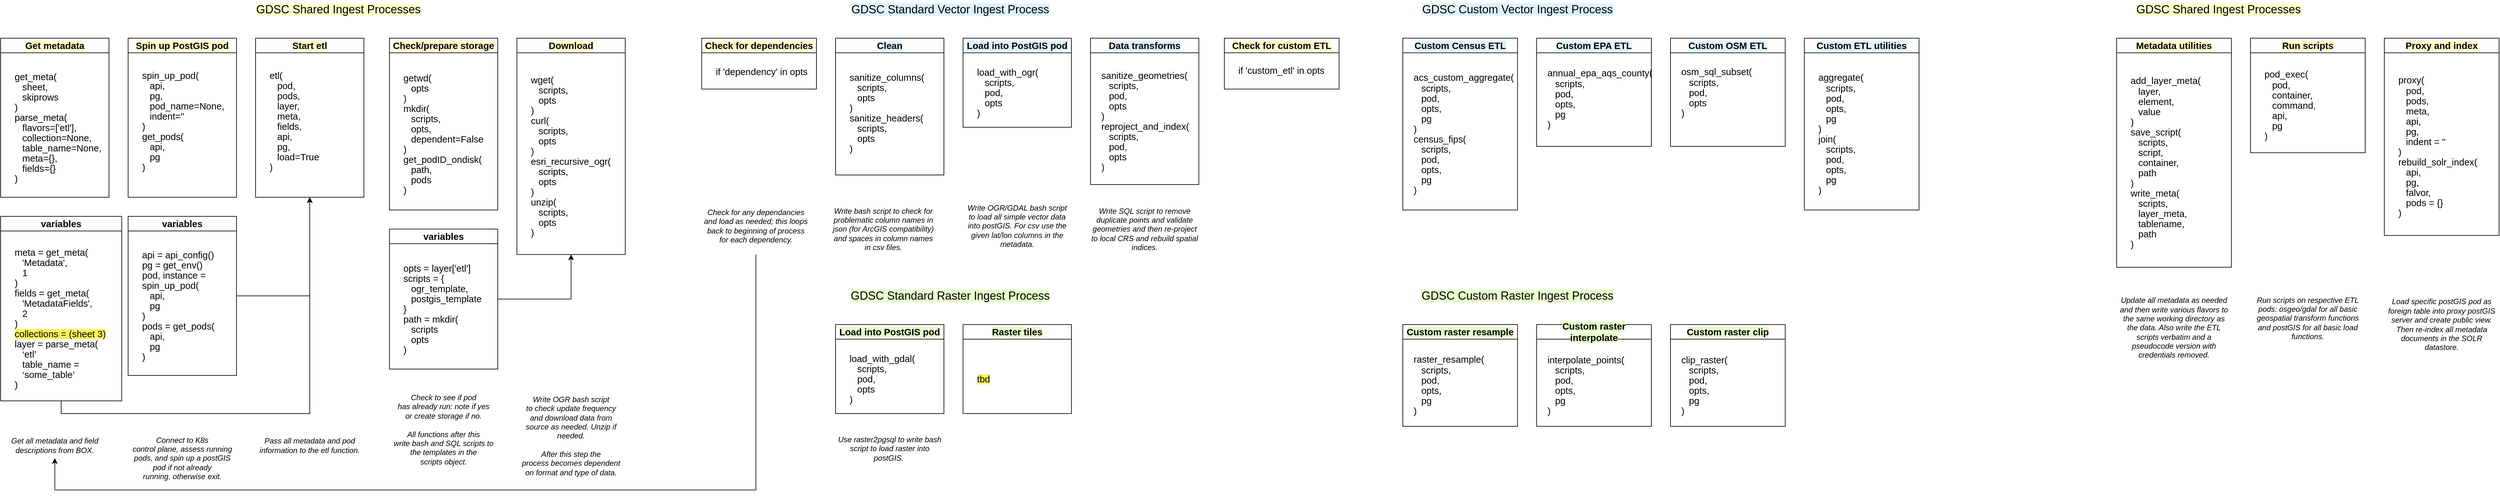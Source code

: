 <mxfile version="23.0.2" type="github">
  <diagram id="C5RBs43oDa-KdzZeNtuy" name="Shared Ingest">
    <mxGraphModel dx="1733" dy="1086" grid="1" gridSize="10" guides="1" tooltips="1" connect="1" arrows="1" fold="1" page="1" pageScale="1" pageWidth="1100" pageHeight="850" math="0" shadow="0">
      <root>
        <mxCell id="WIyWlLk6GJQsqaUBKTNV-0" />
        <mxCell id="WIyWlLk6GJQsqaUBKTNV-1" parent="WIyWlLk6GJQsqaUBKTNV-0" />
        <mxCell id="TwSKYaZt9HbKBkZTXK4D-0" value="&lt;b style=&quot;border-color: var(--border-color); font-family: Calibri, sans-serif; font-size: 14.667px; text-align: start; background-color: rgb(255, 255, 204);&quot;&gt;Get metadata&lt;/b&gt;" style="swimlane;whiteSpace=wrap;html=1;labelBackgroundColor=default;" parent="WIyWlLk6GJQsqaUBKTNV-1" vertex="1">
          <mxGeometry x="60" y="90" width="170" height="250" as="geometry" />
        </mxCell>
        <mxCell id="TwSKYaZt9HbKBkZTXK4D-1" value="&lt;p style=&quot;margin: 0cm; line-height: normal; font-size: 11pt; font-family: Calibri, sans-serif;&quot; class=&quot;MsoNormal&quot;&gt;get_meta(&lt;/p&gt;&lt;p style=&quot;margin: 0cm 0cm 0cm 9pt; line-height: normal; font-size: 11pt; font-family: Calibri, sans-serif;&quot; class=&quot;MsoNormal&quot;&gt;&lt;span lang=&quot;EN-US&quot;&gt;sheet,&lt;/span&gt;&lt;/p&gt;&lt;p style=&quot;margin: 0cm 0cm 0cm 9pt; line-height: normal; font-size: 11pt; font-family: Calibri, sans-serif;&quot; class=&quot;MsoNormal&quot;&gt;&lt;span lang=&quot;EN-US&quot;&gt;skiprows&lt;/span&gt;&lt;/p&gt;&lt;p style=&quot;margin: 0cm; line-height: normal; font-size: 11pt; font-family: Calibri, sans-serif;&quot; class=&quot;MsoNormal&quot;&gt;&lt;span lang=&quot;EN-US&quot;&gt;)&lt;/span&gt;&lt;/p&gt;&lt;p style=&quot;margin: 0cm; line-height: normal; font-size: 11pt; font-family: Calibri, sans-serif;&quot; class=&quot;MsoNormal&quot;&gt;&lt;span lang=&quot;EN-US&quot;&gt;parse_meta(&lt;/span&gt;&lt;/p&gt;&lt;p style=&quot;margin: 0cm 0cm 0cm 9pt; line-height: normal; font-size: 11pt; font-family: Calibri, sans-serif;&quot; class=&quot;MsoNormal&quot;&gt;&lt;span lang=&quot;EN-US&quot;&gt;flavors=[&#39;etl&#39;],&lt;/span&gt;&lt;/p&gt;&lt;p style=&quot;margin: 0cm 0cm 0cm 9pt; line-height: normal; font-size: 11pt; font-family: Calibri, sans-serif;&quot; class=&quot;MsoNormal&quot;&gt;&lt;span lang=&quot;EN-US&quot;&gt;collection=None,&lt;/span&gt;&lt;/p&gt;&lt;p style=&quot;margin: 0cm 0cm 0cm 9pt; line-height: normal; font-size: 11pt; font-family: Calibri, sans-serif;&quot; class=&quot;MsoNormal&quot;&gt;&lt;span lang=&quot;EN-US&quot;&gt;table_name=None,&lt;/span&gt;&lt;/p&gt;&lt;p style=&quot;margin: 0cm 0cm 0cm 9pt; line-height: normal; font-size: 11pt; font-family: Calibri, sans-serif;&quot; class=&quot;MsoNormal&quot;&gt;&lt;span lang=&quot;EN-US&quot;&gt;meta={},&lt;/span&gt;&lt;/p&gt;&lt;p style=&quot;margin: 0cm 0cm 0cm 9pt; line-height: normal; font-size: 11pt; font-family: Calibri, sans-serif;&quot; class=&quot;MsoNormal&quot;&gt;&lt;span lang=&quot;EN-US&quot;&gt;fields={}&lt;/span&gt;&lt;/p&gt;&lt;p style=&quot;margin: 0cm; line-height: normal; font-size: 11pt; font-family: Calibri, sans-serif;&quot; class=&quot;MsoNormal&quot;&gt;&lt;span lang=&quot;EN-US&quot;&gt;)&lt;/span&gt;&lt;/p&gt;" style="text;html=1;align=left;verticalAlign=middle;resizable=0;points=[];autosize=1;strokeColor=none;fillColor=none;horizontal=1;labelPosition=center;verticalLabelPosition=middle;" parent="TwSKYaZt9HbKBkZTXK4D-0" vertex="1">
          <mxGeometry x="20" y="35" width="150" height="210" as="geometry" />
        </mxCell>
        <mxCell id="TwSKYaZt9HbKBkZTXK4D-30" style="edgeStyle=orthogonalEdgeStyle;rounded=0;orthogonalLoop=1;jettySize=auto;html=1;exitX=0.5;exitY=1;exitDx=0;exitDy=0;entryX=0.5;entryY=1;entryDx=0;entryDy=0;" parent="WIyWlLk6GJQsqaUBKTNV-1" source="TwSKYaZt9HbKBkZTXK4D-3" target="TwSKYaZt9HbKBkZTXK4D-11" edge="1">
          <mxGeometry relative="1" as="geometry" />
        </mxCell>
        <mxCell id="TwSKYaZt9HbKBkZTXK4D-3" value="&lt;b style=&quot;border-color: var(--border-color); font-family: Calibri, sans-serif; font-size: 14.667px; text-align: start;&quot;&gt;variables&lt;/b&gt;" style="swimlane;whiteSpace=wrap;html=1;" parent="WIyWlLk6GJQsqaUBKTNV-1" vertex="1">
          <mxGeometry x="60" y="370" width="190" height="290" as="geometry" />
        </mxCell>
        <mxCell id="TwSKYaZt9HbKBkZTXK4D-4" value="&lt;p style=&quot;margin: 0cm; line-height: normal; font-size: 11pt; font-family: Calibri, sans-serif;&quot; class=&quot;MsoNormal&quot;&gt;meta = get_meta(&lt;/p&gt;&lt;p style=&quot;margin: 0cm 0cm 0cm 9pt; line-height: normal; font-size: 11pt; font-family: Calibri, sans-serif;&quot; class=&quot;MsoNormal&quot;&gt;&lt;span lang=&quot;EN-US&quot;&gt;&#39;Metadata&#39;,&lt;/span&gt;&lt;/p&gt;&lt;p style=&quot;margin: 0cm 0cm 0cm 9pt; line-height: normal; font-size: 11pt; font-family: Calibri, sans-serif;&quot; class=&quot;MsoNormal&quot;&gt;&lt;span lang=&quot;EN-US&quot;&gt;1&lt;/span&gt;&lt;/p&gt;&lt;p style=&quot;margin: 0cm; line-height: normal; font-size: 11pt; font-family: Calibri, sans-serif;&quot; class=&quot;MsoNormal&quot;&gt;&lt;span lang=&quot;EN-US&quot;&gt;)&lt;/span&gt;&lt;/p&gt;&lt;p style=&quot;margin: 0cm; line-height: normal; font-size: 11pt; font-family: Calibri, sans-serif;&quot; class=&quot;MsoNormal&quot;&gt;&lt;span lang=&quot;EN-US&quot;&gt;fields = get_meta(&lt;/span&gt;&lt;/p&gt;&lt;p style=&quot;margin: 0cm 0cm 0cm 9pt; line-height: normal; font-size: 11pt; font-family: Calibri, sans-serif;&quot; class=&quot;MsoNormal&quot;&gt;&lt;span lang=&quot;EN-US&quot;&gt;&#39;MetadataFields&#39;,&lt;/span&gt;&lt;/p&gt;&lt;p style=&quot;margin: 0cm 0cm 0cm 9pt; line-height: normal; font-size: 11pt; font-family: Calibri, sans-serif;&quot; class=&quot;MsoNormal&quot;&gt;&lt;span lang=&quot;EN-US&quot;&gt;2&lt;/span&gt;&lt;/p&gt;&lt;p style=&quot;margin: 0cm; line-height: normal; font-size: 11pt; font-family: Calibri, sans-serif;&quot; class=&quot;MsoNormal&quot;&gt;&lt;span lang=&quot;EN-US&quot;&gt;)&lt;/span&gt;&lt;/p&gt;&lt;p style=&quot;margin: 0cm; line-height: normal; font-size: 11pt; font-family: Calibri, sans-serif;&quot; class=&quot;MsoNormal&quot;&gt;&lt;span style=&quot;background-color: rgb(255, 244, 94);&quot; lang=&quot;EN-US&quot;&gt;collections = (sheet 3)&lt;/span&gt;&lt;/p&gt;&lt;p style=&quot;margin: 0cm; line-height: normal; font-size: 11pt; font-family: Calibri, sans-serif;&quot; class=&quot;MsoNormal&quot;&gt;&lt;span lang=&quot;EN-US&quot;&gt;layer = parse_meta(&lt;/span&gt;&lt;/p&gt;&lt;p style=&quot;margin: 0cm 0cm 0cm 9pt; line-height: normal; font-size: 11pt; font-family: Calibri, sans-serif;&quot; class=&quot;MsoNormal&quot;&gt;&lt;span lang=&quot;EN-US&quot;&gt;‘etl’&lt;/span&gt;&lt;/p&gt;&lt;p style=&quot;margin: 0cm 0cm 0cm 9pt; line-height: normal; font-size: 11pt; font-family: Calibri, sans-serif;&quot; class=&quot;MsoNormal&quot;&gt;&lt;span lang=&quot;EN-US&quot;&gt;table_name =&amp;nbsp;&lt;/span&gt;&lt;/p&gt;&lt;p style=&quot;margin: 0cm 0cm 0cm 9pt; line-height: normal; font-size: 11pt; font-family: Calibri, sans-serif;&quot; class=&quot;MsoNormal&quot;&gt;&lt;span lang=&quot;EN-US&quot;&gt;‘some_table’&lt;/span&gt;&lt;/p&gt;&lt;p style=&quot;margin: 0cm; line-height: normal; font-size: 11pt; font-family: Calibri, sans-serif;&quot; class=&quot;MsoNormal&quot;&gt;&lt;span lang=&quot;EN-US&quot;&gt;)&lt;/span&gt;&lt;/p&gt;" style="text;html=1;align=left;verticalAlign=middle;resizable=0;points=[];autosize=1;strokeColor=none;fillColor=none;" parent="TwSKYaZt9HbKBkZTXK4D-3" vertex="1">
          <mxGeometry x="20" y="40" width="170" height="240" as="geometry" />
        </mxCell>
        <mxCell id="TwSKYaZt9HbKBkZTXK4D-6" value="&lt;b style=&quot;border-color: var(--border-color); font-family: Calibri, sans-serif; font-size: 14.667px; text-align: start; background-color: rgb(255, 255, 204);&quot;&gt;Spin up PostGIS pod&lt;/b&gt;" style="swimlane;whiteSpace=wrap;html=1;" parent="WIyWlLk6GJQsqaUBKTNV-1" vertex="1">
          <mxGeometry x="260" y="90" width="170" height="250" as="geometry" />
        </mxCell>
        <mxCell id="TwSKYaZt9HbKBkZTXK4D-7" value="&lt;p style=&quot;margin: 0cm; line-height: normal; font-size: 11pt; font-family: Calibri, sans-serif;&quot; class=&quot;MsoNormal&quot;&gt;spin_up_pod(&lt;/p&gt;&lt;p style=&quot;margin: 0cm 0cm 0cm 9pt; line-height: normal; font-size: 11pt; font-family: Calibri, sans-serif;&quot; class=&quot;MsoNormal&quot;&gt;&lt;span lang=&quot;EN-US&quot;&gt;api,&lt;/span&gt;&lt;/p&gt;&lt;p style=&quot;margin: 0cm 0cm 0cm 9pt; line-height: normal; font-size: 11pt; font-family: Calibri, sans-serif;&quot; class=&quot;MsoNormal&quot;&gt;&lt;span lang=&quot;EN-US&quot;&gt;pg,&lt;/span&gt;&lt;/p&gt;&lt;p style=&quot;margin: 0cm 0cm 0cm 9pt; line-height: normal; font-size: 11pt; font-family: Calibri, sans-serif;&quot; class=&quot;MsoNormal&quot;&gt;&lt;span lang=&quot;EN-US&quot;&gt;pod_name=None,&lt;/span&gt;&lt;/p&gt;&lt;p style=&quot;margin: 0cm 0cm 0cm 9pt; line-height: normal; font-size: 11pt; font-family: Calibri, sans-serif;&quot; class=&quot;MsoNormal&quot;&gt;&lt;span lang=&quot;EN-US&quot;&gt;indent=&#39;&#39;&lt;/span&gt;&lt;/p&gt;&lt;p style=&quot;margin: 0cm; line-height: normal; font-size: 11pt; font-family: Calibri, sans-serif;&quot; class=&quot;MsoNormal&quot;&gt;&lt;span lang=&quot;EN-US&quot;&gt;)&lt;/span&gt;&lt;/p&gt;&lt;p style=&quot;margin: 0cm; line-height: normal; font-size: 11pt; font-family: Calibri, sans-serif;&quot; class=&quot;MsoNormal&quot;&gt;&lt;span lang=&quot;EN-US&quot;&gt;get_pods(&lt;/span&gt;&lt;/p&gt;&lt;p style=&quot;margin: 0cm 0cm 0cm 9pt; line-height: normal; font-size: 11pt; font-family: Calibri, sans-serif;&quot; class=&quot;MsoNormal&quot;&gt;&lt;span lang=&quot;EN-US&quot;&gt;api,&lt;/span&gt;&lt;/p&gt;&lt;p style=&quot;margin: 0cm 0cm 0cm 9pt; line-height: normal; font-size: 11pt; font-family: Calibri, sans-serif;&quot; class=&quot;MsoNormal&quot;&gt;&lt;span lang=&quot;EN-US&quot;&gt;pg&lt;/span&gt;&lt;/p&gt;&lt;p style=&quot;margin: 0cm; line-height: normal; font-size: 11pt; font-family: Calibri, sans-serif;&quot; class=&quot;MsoNormal&quot;&gt;&lt;span lang=&quot;EN-US&quot;&gt;)&lt;/span&gt;&lt;/p&gt;" style="text;html=1;align=left;verticalAlign=middle;resizable=0;points=[];autosize=1;strokeColor=none;fillColor=none;" parent="TwSKYaZt9HbKBkZTXK4D-6" vertex="1">
          <mxGeometry x="20" y="35" width="140" height="190" as="geometry" />
        </mxCell>
        <mxCell id="TwSKYaZt9HbKBkZTXK4D-31" style="edgeStyle=orthogonalEdgeStyle;rounded=0;orthogonalLoop=1;jettySize=auto;html=1;exitX=1;exitY=0.5;exitDx=0;exitDy=0;entryX=0.5;entryY=1;entryDx=0;entryDy=0;" parent="WIyWlLk6GJQsqaUBKTNV-1" source="TwSKYaZt9HbKBkZTXK4D-8" target="TwSKYaZt9HbKBkZTXK4D-11" edge="1">
          <mxGeometry relative="1" as="geometry">
            <mxPoint x="550" y="340" as="targetPoint" />
          </mxGeometry>
        </mxCell>
        <mxCell id="TwSKYaZt9HbKBkZTXK4D-8" value="&lt;b style=&quot;border-color: var(--border-color); font-family: Calibri, sans-serif; font-size: 14.667px; text-align: start;&quot;&gt;variables&lt;/b&gt;" style="swimlane;whiteSpace=wrap;html=1;" parent="WIyWlLk6GJQsqaUBKTNV-1" vertex="1">
          <mxGeometry x="260" y="370" width="170" height="250" as="geometry" />
        </mxCell>
        <mxCell id="TwSKYaZt9HbKBkZTXK4D-9" value="&lt;p style=&quot;margin: 0cm; line-height: normal; font-size: 11pt; font-family: Calibri, sans-serif;&quot; class=&quot;MsoNormal&quot;&gt;api = api_config()&lt;/p&gt;&lt;p style=&quot;margin: 0cm; line-height: normal; font-size: 11pt; font-family: Calibri, sans-serif;&quot; class=&quot;MsoNormal&quot;&gt;&lt;span lang=&quot;EN-US&quot;&gt;pg = get_env()&lt;/span&gt;&lt;/p&gt;&lt;p style=&quot;margin: 0cm; line-height: normal; font-size: 11pt; font-family: Calibri, sans-serif;&quot; class=&quot;MsoNormal&quot;&gt;&lt;span lang=&quot;EN-US&quot;&gt;pod, instance =&amp;nbsp;&lt;/span&gt;&lt;/p&gt;&lt;p style=&quot;margin: 0cm; line-height: normal; font-size: 11pt; font-family: Calibri, sans-serif;&quot; class=&quot;MsoNormal&quot;&gt;&lt;span lang=&quot;EN-US&quot;&gt;spin_up_pod(&lt;/span&gt;&lt;/p&gt;&lt;p style=&quot;margin: 0cm 0cm 0cm 9pt; line-height: normal; font-size: 11pt; font-family: Calibri, sans-serif;&quot; class=&quot;MsoNormal&quot;&gt;&lt;span lang=&quot;EN-US&quot;&gt;api,&lt;/span&gt;&lt;/p&gt;&lt;p style=&quot;margin: 0cm 0cm 0cm 9pt; line-height: normal; font-size: 11pt; font-family: Calibri, sans-serif;&quot; class=&quot;MsoNormal&quot;&gt;&lt;span lang=&quot;EN-US&quot;&gt;pg&lt;/span&gt;&lt;/p&gt;&lt;p style=&quot;margin: 0cm; line-height: normal; font-size: 11pt; font-family: Calibri, sans-serif;&quot; class=&quot;MsoNormal&quot;&gt;&lt;span lang=&quot;EN-US&quot;&gt;)&lt;/span&gt;&lt;/p&gt;&lt;p style=&quot;margin: 0cm; line-height: normal; font-size: 11pt; font-family: Calibri, sans-serif;&quot; class=&quot;MsoNormal&quot;&gt;&lt;span lang=&quot;EN-US&quot;&gt;pods = get_pods(&lt;/span&gt;&lt;/p&gt;&lt;p style=&quot;margin: 0cm 0cm 0cm 9pt; line-height: normal; font-size: 11pt; font-family: Calibri, sans-serif;&quot; class=&quot;MsoNormal&quot;&gt;&lt;span lang=&quot;EN-US&quot;&gt;api,&lt;/span&gt;&lt;/p&gt;&lt;p style=&quot;margin: 0cm 0cm 0cm 9pt; line-height: normal; font-size: 11pt; font-family: Calibri, sans-serif;&quot; class=&quot;MsoNormal&quot;&gt;&lt;span lang=&quot;EN-US&quot;&gt;pg&lt;/span&gt;&lt;/p&gt;&lt;p style=&quot;margin: 0cm; line-height: normal; font-size: 11pt; font-family: Calibri, sans-serif;&quot; class=&quot;MsoNormal&quot;&gt;&lt;span lang=&quot;EN-US&quot;&gt;)&lt;/span&gt;&lt;/p&gt;" style="text;html=1;align=left;verticalAlign=middle;resizable=0;points=[];autosize=1;strokeColor=none;fillColor=none;" parent="TwSKYaZt9HbKBkZTXK4D-8" vertex="1">
          <mxGeometry x="20" y="35" width="130" height="210" as="geometry" />
        </mxCell>
        <mxCell id="TwSKYaZt9HbKBkZTXK4D-11" value="&lt;b style=&quot;border-color: var(--border-color); font-family: Calibri, sans-serif; font-size: 14.667px; text-align: start;&quot;&gt;&lt;span style=&quot;background-color: rgb(255, 255, 204);&quot;&gt;Start etl&lt;/span&gt;&lt;br&gt;&lt;/b&gt;" style="swimlane;whiteSpace=wrap;html=1;" parent="WIyWlLk6GJQsqaUBKTNV-1" vertex="1">
          <mxGeometry x="460" y="90" width="170" height="250" as="geometry" />
        </mxCell>
        <mxCell id="TwSKYaZt9HbKBkZTXK4D-12" value="&lt;p style=&quot;margin: 0cm; line-height: normal; font-size: 11pt; font-family: Calibri, sans-serif;&quot; class=&quot;MsoNormal&quot;&gt;etl(&lt;/p&gt;&lt;p style=&quot;margin: 0cm 0cm 0cm 9pt; line-height: normal; font-size: 11pt; font-family: Calibri, sans-serif;&quot; class=&quot;MsoNormal&quot;&gt;&lt;span lang=&quot;EN-US&quot;&gt;pod,&lt;/span&gt;&lt;/p&gt;&lt;p style=&quot;margin: 0cm 0cm 0cm 9pt; line-height: normal; font-size: 11pt; font-family: Calibri, sans-serif;&quot; class=&quot;MsoNormal&quot;&gt;&lt;span lang=&quot;EN-US&quot;&gt;pods,&lt;/span&gt;&lt;/p&gt;&lt;p style=&quot;margin: 0cm 0cm 0cm 9pt; line-height: normal; font-size: 11pt; font-family: Calibri, sans-serif;&quot; class=&quot;MsoNormal&quot;&gt;&lt;span lang=&quot;EN-US&quot;&gt;layer,&lt;/span&gt;&lt;/p&gt;&lt;p style=&quot;margin: 0cm 0cm 0cm 9pt; line-height: normal; font-size: 11pt; font-family: Calibri, sans-serif;&quot; class=&quot;MsoNormal&quot;&gt;&lt;span lang=&quot;EN-US&quot;&gt;meta,&lt;/span&gt;&lt;/p&gt;&lt;p style=&quot;margin: 0cm 0cm 0cm 9pt; line-height: normal; font-size: 11pt; font-family: Calibri, sans-serif;&quot; class=&quot;MsoNormal&quot;&gt;&lt;span lang=&quot;EN-US&quot;&gt;fields,&lt;/span&gt;&lt;/p&gt;&lt;p style=&quot;margin: 0cm 0cm 0cm 9pt; line-height: normal; font-size: 11pt; font-family: Calibri, sans-serif;&quot; class=&quot;MsoNormal&quot;&gt;&lt;span lang=&quot;EN-US&quot;&gt;api,&lt;/span&gt;&lt;/p&gt;&lt;p style=&quot;margin: 0cm 0cm 0cm 9pt; line-height: normal; font-size: 11pt; font-family: Calibri, sans-serif;&quot; class=&quot;MsoNormal&quot;&gt;&lt;span lang=&quot;EN-US&quot;&gt;pg,&lt;/span&gt;&lt;/p&gt;&lt;p style=&quot;margin: 0cm 0cm 0cm 9pt; line-height: normal; font-size: 11pt; font-family: Calibri, sans-serif;&quot; class=&quot;MsoNormal&quot;&gt;&lt;span lang=&quot;EN-US&quot;&gt;load=True&lt;/span&gt;&lt;/p&gt;&lt;p style=&quot;margin: 0cm; line-height: normal; font-size: 11pt; font-family: Calibri, sans-serif;&quot; class=&quot;MsoNormal&quot;&gt;&lt;span lang=&quot;EN-US&quot;&gt;)&lt;/span&gt;&lt;/p&gt;" style="text;html=1;align=left;verticalAlign=middle;resizable=0;points=[];autosize=1;strokeColor=none;fillColor=none;" parent="TwSKYaZt9HbKBkZTXK4D-11" vertex="1">
          <mxGeometry x="20" y="35" width="90" height="190" as="geometry" />
        </mxCell>
        <mxCell id="TwSKYaZt9HbKBkZTXK4D-15" value="&lt;b style=&quot;border-color: var(--border-color); font-family: Calibri, sans-serif; font-size: 14.667px; text-align: start;&quot;&gt;&lt;span style=&quot;&quot;&gt;Check/prepare storage&lt;/span&gt;&lt;br&gt;&lt;/b&gt;" style="swimlane;whiteSpace=wrap;html=1;labelBackgroundColor=#ffffcc;" parent="WIyWlLk6GJQsqaUBKTNV-1" vertex="1">
          <mxGeometry x="670" y="90" width="170" height="270" as="geometry">
            <mxRectangle x="670" y="90" width="180" height="30" as="alternateBounds" />
          </mxGeometry>
        </mxCell>
        <mxCell id="TwSKYaZt9HbKBkZTXK4D-16" value="&lt;p style=&quot;margin: 0cm; line-height: normal; font-size: 11pt; font-family: Calibri, sans-serif;&quot; class=&quot;MsoNormal&quot;&gt;&lt;span style=&quot;font-size: 11pt;&quot;&gt;getwd(&lt;/span&gt;&lt;br&gt;&lt;/p&gt;&lt;p style=&quot;margin: 0cm 0cm 0cm 9pt; line-height: normal; font-size: 11pt; font-family: Calibri, sans-serif;&quot; class=&quot;MsoNormal&quot;&gt;&lt;span lang=&quot;EN-US&quot;&gt;opts&lt;/span&gt;&lt;/p&gt;&lt;p style=&quot;margin: 0cm; line-height: normal; font-size: 11pt; font-family: Calibri, sans-serif;&quot; class=&quot;MsoNormal&quot;&gt;&lt;span lang=&quot;EN-US&quot;&gt;)&lt;/span&gt;&lt;/p&gt;&lt;p style=&quot;border-color: var(--border-color); margin: 0cm; line-height: normal; font-size: 11pt; font-family: Calibri, sans-serif;&quot; class=&quot;MsoNormal&quot;&gt;mkdir(&lt;/p&gt;&lt;p style=&quot;border-color: var(--border-color); margin: 0cm 0cm 0cm 9pt; line-height: normal; font-size: 11pt; font-family: Calibri, sans-serif;&quot; class=&quot;MsoNormal&quot;&gt;scripts,&lt;/p&gt;&lt;p style=&quot;border-color: var(--border-color); margin: 0cm 0cm 0cm 9pt; line-height: normal; font-size: 11pt; font-family: Calibri, sans-serif;&quot; class=&quot;MsoNormal&quot;&gt;&lt;span style=&quot;border-color: var(--border-color);&quot; lang=&quot;EN-US&quot;&gt;opts,&lt;/span&gt;&lt;/p&gt;&lt;p style=&quot;border-color: var(--border-color); margin: 0cm 0cm 0cm 9pt; line-height: normal; font-size: 11pt; font-family: Calibri, sans-serif;&quot; class=&quot;MsoNormal&quot;&gt;&lt;span style=&quot;border-color: var(--border-color);&quot; lang=&quot;EN-US&quot;&gt;dependent=False&lt;/span&gt;&lt;/p&gt;&lt;p style=&quot;margin: 0cm; line-height: normal; font-size: 11pt; font-family: Calibri, sans-serif;&quot; class=&quot;MsoNormal&quot;&gt;&lt;span lang=&quot;EN-US&quot;&gt;&lt;/span&gt;&lt;/p&gt;&lt;p style=&quot;border-color: var(--border-color); margin: 0cm; line-height: normal; font-size: 11pt; font-family: Calibri, sans-serif;&quot; class=&quot;MsoNormal&quot;&gt;&lt;span style=&quot;border-color: var(--border-color);&quot; lang=&quot;EN-US&quot;&gt;)&lt;/span&gt;&lt;/p&gt;&lt;p style=&quot;border-color: var(--border-color); margin: 0cm; line-height: normal; font-size: 11pt; font-family: Calibri, sans-serif;&quot; class=&quot;MsoNormal&quot;&gt;get_podID_ondisk(&lt;/p&gt;&lt;p style=&quot;border-color: var(--border-color); margin: 0cm 0cm 0cm 9pt; line-height: normal; font-size: 11pt; font-family: Calibri, sans-serif;&quot; class=&quot;MsoNormal&quot;&gt;&lt;span style=&quot;border-color: var(--border-color);&quot; lang=&quot;EN-US&quot;&gt;path,&lt;/span&gt;&lt;/p&gt;&lt;p style=&quot;border-color: var(--border-color); margin: 0cm 0cm 0cm 9pt; line-height: normal; font-size: 11pt; font-family: Calibri, sans-serif;&quot; class=&quot;MsoNormal&quot;&gt;&lt;span style=&quot;border-color: var(--border-color);&quot; lang=&quot;EN-US&quot;&gt;pods&lt;/span&gt;&lt;/p&gt;&lt;p style=&quot;border-color: var(--border-color); margin: 0cm; line-height: normal; font-size: 11pt; font-family: Calibri, sans-serif;&quot; class=&quot;MsoNormal&quot;&gt;&lt;span style=&quot;border-color: var(--border-color);&quot; lang=&quot;EN-US&quot;&gt;&lt;/span&gt;&lt;/p&gt;&lt;p style=&quot;border-color: var(--border-color); margin: 0cm; line-height: normal; font-size: 11pt; font-family: Calibri, sans-serif;&quot; class=&quot;MsoNormal&quot;&gt;&lt;span style=&quot;border-color: var(--border-color);&quot; lang=&quot;EN-US&quot;&gt;)&lt;/span&gt;&lt;/p&gt;" style="text;html=1;align=left;verticalAlign=middle;resizable=0;points=[];autosize=1;strokeColor=none;fillColor=none;labelBackgroundColor=default;" parent="TwSKYaZt9HbKBkZTXK4D-15" vertex="1">
          <mxGeometry x="20" y="35" width="140" height="230" as="geometry" />
        </mxCell>
        <mxCell id="TwSKYaZt9HbKBkZTXK4D-29" style="edgeStyle=orthogonalEdgeStyle;rounded=0;orthogonalLoop=1;jettySize=auto;html=1;exitX=1;exitY=0.5;exitDx=0;exitDy=0;entryX=0.5;entryY=1;entryDx=0;entryDy=0;" parent="WIyWlLk6GJQsqaUBKTNV-1" source="TwSKYaZt9HbKBkZTXK4D-18" target="TwSKYaZt9HbKBkZTXK4D-20" edge="1">
          <mxGeometry relative="1" as="geometry" />
        </mxCell>
        <mxCell id="TwSKYaZt9HbKBkZTXK4D-18" value="&lt;b style=&quot;border-color: var(--border-color); font-family: Calibri, sans-serif; font-size: 14.667px; text-align: start;&quot;&gt;variables&lt;/b&gt;" style="swimlane;whiteSpace=wrap;html=1;" parent="WIyWlLk6GJQsqaUBKTNV-1" vertex="1">
          <mxGeometry x="670" y="390" width="170" height="220" as="geometry" />
        </mxCell>
        <mxCell id="TwSKYaZt9HbKBkZTXK4D-19" value="&lt;p style=&quot;margin: 0cm; line-height: normal; font-size: 11pt; font-family: Calibri, sans-serif;&quot; class=&quot;MsoNormal&quot;&gt;opts = layer[&#39;etl&#39;]&lt;/p&gt;&lt;p style=&quot;margin: 0cm; line-height: normal; font-size: 11pt; font-family: Calibri, sans-serif;&quot; class=&quot;MsoNormal&quot;&gt;&lt;span lang=&quot;EN-US&quot;&gt;scripts = {&lt;/span&gt;&lt;/p&gt;&lt;p style=&quot;margin: 0cm 0cm 0cm 9pt; line-height: normal; font-size: 11pt; font-family: Calibri, sans-serif;&quot; class=&quot;MsoNormal&quot;&gt;&lt;span lang=&quot;EN-US&quot;&gt;ogr_template,&lt;/span&gt;&lt;/p&gt;&lt;p style=&quot;margin: 0cm 0cm 0cm 9pt; line-height: normal; font-size: 11pt; font-family: Calibri, sans-serif;&quot; class=&quot;MsoNormal&quot;&gt;&lt;span lang=&quot;EN-US&quot;&gt;postgis_template&lt;/span&gt;&lt;/p&gt;&lt;p style=&quot;margin: 0cm; line-height: normal; font-size: 11pt; font-family: Calibri, sans-serif;&quot; class=&quot;MsoNormal&quot;&gt;&lt;span lang=&quot;EN-US&quot;&gt;}&lt;/span&gt;&lt;/p&gt;&lt;p style=&quot;margin: 0cm; line-height: normal; font-size: 11pt; font-family: Calibri, sans-serif;&quot; class=&quot;MsoNormal&quot;&gt;&lt;span lang=&quot;EN-US&quot;&gt;path = mkdir(&lt;/span&gt;&lt;/p&gt;&lt;p style=&quot;margin: 0cm 0cm 0cm 9pt; line-height: normal; font-size: 11pt; font-family: Calibri, sans-serif;&quot; class=&quot;MsoNormal&quot;&gt;&lt;span lang=&quot;EN-US&quot;&gt;scripts&lt;/span&gt;&lt;/p&gt;&lt;p style=&quot;margin: 0cm 0cm 0cm 9pt; line-height: normal; font-size: 11pt; font-family: Calibri, sans-serif;&quot; class=&quot;MsoNormal&quot;&gt;&lt;span lang=&quot;EN-US&quot;&gt;opts&lt;/span&gt;&lt;/p&gt;&lt;p style=&quot;margin: 0cm; line-height: normal; font-size: 11pt; font-family: Calibri, sans-serif;&quot; class=&quot;MsoNormal&quot;&gt;&lt;span lang=&quot;EN-US&quot;&gt;)&lt;/span&gt;&lt;/p&gt;" style="text;html=1;align=left;verticalAlign=middle;resizable=0;points=[];autosize=1;strokeColor=none;fillColor=none;" parent="TwSKYaZt9HbKBkZTXK4D-18" vertex="1">
          <mxGeometry x="20" y="35" width="140" height="180" as="geometry" />
        </mxCell>
        <mxCell id="TwSKYaZt9HbKBkZTXK4D-20" value="&lt;b style=&quot;border-color: var(--border-color); font-family: Calibri, sans-serif; font-size: 14.667px; text-align: start;&quot;&gt;&lt;span style=&quot;&quot;&gt;Download&lt;/span&gt;&lt;br&gt;&lt;/b&gt;" style="swimlane;whiteSpace=wrap;html=1;labelBackgroundColor=#FFFFCC;" parent="WIyWlLk6GJQsqaUBKTNV-1" vertex="1">
          <mxGeometry x="870" y="90" width="170" height="340" as="geometry" />
        </mxCell>
        <mxCell id="TwSKYaZt9HbKBkZTXK4D-21" value="&lt;p style=&quot;margin: 0cm; line-height: normal; font-size: 11pt; font-family: Calibri, sans-serif;&quot; class=&quot;MsoNormal&quot;&gt;wget(&lt;/p&gt;&lt;p style=&quot;margin: 0cm 0cm 0cm 9pt; line-height: normal; font-size: 11pt; font-family: Calibri, sans-serif;&quot; class=&quot;MsoNormal&quot;&gt;&lt;span lang=&quot;EN-US&quot;&gt;scripts,&lt;/span&gt;&lt;/p&gt;&lt;p style=&quot;margin: 0cm 0cm 0cm 9pt; line-height: normal; font-size: 11pt; font-family: Calibri, sans-serif;&quot; class=&quot;MsoNormal&quot;&gt;&lt;span lang=&quot;EN-US&quot;&gt;opts&lt;/span&gt;&lt;/p&gt;&lt;p style=&quot;margin: 0cm; line-height: normal; font-size: 11pt; font-family: Calibri, sans-serif;&quot; class=&quot;MsoNormal&quot;&gt;&lt;span lang=&quot;EN-US&quot;&gt;)&lt;/span&gt;&lt;/p&gt;&lt;p style=&quot;margin: 0cm; line-height: normal; font-size: 11pt; font-family: Calibri, sans-serif;&quot; class=&quot;MsoNormal&quot;&gt;&lt;span lang=&quot;EN-US&quot;&gt;curl(&lt;/span&gt;&lt;/p&gt;&lt;p style=&quot;margin: 0cm 0cm 0cm 9pt; line-height: normal; font-size: 11pt; font-family: Calibri, sans-serif;&quot; class=&quot;MsoNormal&quot;&gt;&lt;span lang=&quot;EN-US&quot;&gt;scripts,&lt;/span&gt;&lt;/p&gt;&lt;p style=&quot;margin: 0cm 0cm 0cm 9pt; line-height: normal; font-size: 11pt; font-family: Calibri, sans-serif;&quot; class=&quot;MsoNormal&quot;&gt;&lt;span lang=&quot;EN-US&quot;&gt;opts&lt;/span&gt;&lt;/p&gt;&lt;p style=&quot;margin: 0cm; line-height: normal; font-size: 11pt; font-family: Calibri, sans-serif;&quot; class=&quot;MsoNormal&quot;&gt;&lt;span lang=&quot;EN-US&quot;&gt;)&lt;/span&gt;&lt;/p&gt;&lt;p style=&quot;margin: 0cm; line-height: normal; font-size: 11pt; font-family: Calibri, sans-serif;&quot; class=&quot;MsoNormal&quot;&gt;&lt;span lang=&quot;EN-US&quot;&gt;esri_recursive_ogr(&lt;/span&gt;&lt;/p&gt;&lt;p style=&quot;margin: 0cm 0cm 0cm 9pt; line-height: normal; font-size: 11pt; font-family: Calibri, sans-serif;&quot; class=&quot;MsoNormal&quot;&gt;&lt;span lang=&quot;EN-US&quot;&gt;scripts,&lt;/span&gt;&lt;/p&gt;&lt;p style=&quot;margin: 0cm 0cm 0cm 9pt; line-height: normal; font-size: 11pt; font-family: Calibri, sans-serif;&quot; class=&quot;MsoNormal&quot;&gt;&lt;span lang=&quot;EN-US&quot;&gt;opts&lt;/span&gt;&lt;/p&gt;&lt;p style=&quot;margin: 0cm; line-height: normal; font-size: 11pt; font-family: Calibri, sans-serif;&quot; class=&quot;MsoNormal&quot;&gt;&lt;span lang=&quot;EN-US&quot;&gt;)&lt;/span&gt;&lt;/p&gt;&lt;p style=&quot;margin: 0cm; line-height: normal; font-size: 11pt; font-family: Calibri, sans-serif;&quot; class=&quot;MsoNormal&quot;&gt;&lt;span lang=&quot;EN-US&quot;&gt;unzip(&lt;/span&gt;&lt;/p&gt;&lt;p style=&quot;border-color: var(--border-color); margin: 0cm 0cm 0cm 9pt; line-height: normal; font-size: 11pt; font-family: Calibri, sans-serif;&quot; class=&quot;MsoNormal&quot;&gt;scripts,&lt;/p&gt;&lt;p style=&quot;border-color: var(--border-color); margin: 0cm 0cm 0cm 9pt; line-height: normal; font-size: 11pt; font-family: Calibri, sans-serif;&quot; class=&quot;MsoNormal&quot;&gt;&lt;span style=&quot;border-color: var(--border-color);&quot; lang=&quot;EN-US&quot;&gt;opts&lt;/span&gt;&lt;/p&gt;&lt;p style=&quot;margin: 0cm; line-height: normal; font-size: 11pt; font-family: Calibri, sans-serif;&quot; class=&quot;MsoNormal&quot;&gt;&lt;span lang=&quot;EN-US&quot;&gt;)&lt;/span&gt;&lt;/p&gt;" style="text;html=1;align=left;verticalAlign=middle;resizable=0;points=[];autosize=1;strokeColor=none;fillColor=none;" parent="TwSKYaZt9HbKBkZTXK4D-20" vertex="1">
          <mxGeometry x="20" y="35" width="140" height="300" as="geometry" />
        </mxCell>
        <mxCell id="TwSKYaZt9HbKBkZTXK4D-25" value="&lt;i&gt;&lt;br&gt;&lt;/i&gt;" style="text;html=1;align=center;verticalAlign=middle;resizable=0;points=[];autosize=1;strokeColor=none;fillColor=none;" parent="WIyWlLk6GJQsqaUBKTNV-1" vertex="1">
          <mxGeometry x="1040" y="525" width="20" height="30" as="geometry" />
        </mxCell>
        <mxCell id="TwSKYaZt9HbKBkZTXK4D-32" value="&lt;span style=&quot;background-color: rgb(255, 255, 204);&quot;&gt;GDSC Shared Ingest Processes&lt;/span&gt;" style="text;strokeColor=none;align=center;fillColor=none;html=1;verticalAlign=middle;whiteSpace=wrap;rounded=0;fontSize=18;" parent="WIyWlLk6GJQsqaUBKTNV-1" vertex="1">
          <mxGeometry x="410" y="30" width="360" height="30" as="geometry" />
        </mxCell>
        <mxCell id="9fGKxZIyTzMAZo619aZq-0" value="&lt;i style=&quot;border-color: var(--border-color);&quot;&gt;Get all metadata and field descriptions from BOX.&lt;/i&gt;" style="text;strokeColor=none;align=center;fillColor=none;html=1;verticalAlign=middle;whiteSpace=wrap;rounded=0;" parent="WIyWlLk6GJQsqaUBKTNV-1" vertex="1">
          <mxGeometry x="60" y="710" width="170" height="40" as="geometry" />
        </mxCell>
        <mxCell id="9fGKxZIyTzMAZo619aZq-1" value="&lt;i&gt;&lt;span style=&quot;border-color: var(--border-color);&quot;&gt;Connect to K8s control&amp;nbsp;&lt;/span&gt;&lt;span style=&quot;border-color: var(--border-color);&quot;&gt;plane,&amp;nbsp;&lt;/span&gt;assess running pods,&amp;nbsp;&lt;span style=&quot;&quot;&gt;and spin up a postGIS pod&amp;nbsp;&lt;/span&gt;&lt;span style=&quot;&quot;&gt;if not already running,&amp;nbsp;&lt;/span&gt;&lt;span style=&quot;&quot;&gt;otherwise exit.&lt;/span&gt;&lt;/i&gt;" style="text;strokeColor=none;align=center;fillColor=none;html=1;verticalAlign=middle;whiteSpace=wrap;rounded=0;" parent="WIyWlLk6GJQsqaUBKTNV-1" vertex="1">
          <mxGeometry x="260" y="710" width="170" height="80" as="geometry" />
        </mxCell>
        <mxCell id="9fGKxZIyTzMAZo619aZq-2" value="&lt;i style=&quot;border-color: var(--border-color);&quot;&gt;Pass all metadata and pod information to the etl function.&lt;/i&gt;" style="text;strokeColor=none;align=center;fillColor=none;html=1;verticalAlign=middle;whiteSpace=wrap;rounded=0;" parent="WIyWlLk6GJQsqaUBKTNV-1" vertex="1">
          <mxGeometry x="460" y="710" width="170" height="40" as="geometry" />
        </mxCell>
        <mxCell id="9fGKxZIyTzMAZo619aZq-3" value="&lt;i style=&quot;border-color: var(--border-color);&quot;&gt;Check to see if pod has&amp;nbsp;already run: note if yes or&amp;nbsp;create storage if no.&lt;br style=&quot;border-color: var(--border-color);&quot;&gt;&lt;br style=&quot;border-color: var(--border-color);&quot;&gt;All functions after this write&amp;nbsp;bash and SQL scripts to the&amp;nbsp;templates in the scripts&amp;nbsp;object.&lt;/i&gt;" style="text;strokeColor=none;align=center;fillColor=none;html=1;verticalAlign=middle;whiteSpace=wrap;rounded=0;" parent="WIyWlLk6GJQsqaUBKTNV-1" vertex="1">
          <mxGeometry x="670" y="640" width="170" height="130" as="geometry" />
        </mxCell>
        <mxCell id="9fGKxZIyTzMAZo619aZq-4" value="&lt;i style=&quot;border-color: var(--border-color);&quot;&gt;Write OGR bash script to&amp;nbsp;check update frequency and&amp;nbsp;download data from source&amp;nbsp;as needed. Unzip if needed.&lt;br style=&quot;border-color: var(--border-color);&quot;&gt;&lt;br style=&quot;border-color: var(--border-color);&quot;&gt;After this step the process&amp;nbsp;becomes dependent on&amp;nbsp;format and type of data.&lt;/i&gt;" style="text;strokeColor=none;align=center;fillColor=none;html=1;verticalAlign=middle;whiteSpace=wrap;rounded=0;" parent="WIyWlLk6GJQsqaUBKTNV-1" vertex="1">
          <mxGeometry x="870" y="640" width="170" height="150" as="geometry" />
        </mxCell>
        <mxCell id="9fGKxZIyTzMAZo619aZq-5" value="&lt;b style=&quot;border-color: var(--border-color); font-family: Calibri, sans-serif; font-size: 14.667px; text-align: start;&quot;&gt;&lt;span style=&quot;background-color: rgb(222, 243, 255);&quot;&gt;Clean&lt;/span&gt;&lt;br&gt;&lt;/b&gt;" style="swimlane;whiteSpace=wrap;html=1;" parent="WIyWlLk6GJQsqaUBKTNV-1" vertex="1">
          <mxGeometry x="1370" y="90" width="170" height="215" as="geometry" />
        </mxCell>
        <mxCell id="9fGKxZIyTzMAZo619aZq-6" value="&lt;p style=&quot;border-color: var(--border-color); margin: 0cm; line-height: normal; font-size: 11pt; font-family: Calibri, sans-serif;&quot; class=&quot;MsoNormal&quot;&gt;sanitize_columns(&lt;/p&gt;&lt;p style=&quot;border-color: var(--border-color); margin: 0cm 0cm 0cm 9pt; line-height: normal; font-size: 11pt; font-family: Calibri, sans-serif;&quot; class=&quot;MsoNormal&quot;&gt;scripts,&lt;/p&gt;&lt;p style=&quot;border-color: var(--border-color); margin: 0cm 0cm 0cm 9pt; line-height: normal; font-size: 11pt; font-family: Calibri, sans-serif;&quot; class=&quot;MsoNormal&quot;&gt;&lt;span style=&quot;border-color: var(--border-color);&quot; lang=&quot;EN-US&quot;&gt;opts&lt;/span&gt;&lt;/p&gt;&lt;p style=&quot;border-color: var(--border-color); margin: 0cm; line-height: normal; font-size: 11pt; font-family: Calibri, sans-serif;&quot; class=&quot;MsoNormal&quot;&gt;&lt;span style=&quot;border-color: var(--border-color);&quot; lang=&quot;EN-US&quot;&gt;)&lt;/span&gt;&lt;/p&gt;&lt;p style=&quot;border-color: var(--border-color); margin: 0cm; line-height: normal; font-size: 11pt; font-family: Calibri, sans-serif;&quot; class=&quot;MsoNormal&quot;&gt;sanitize_headers(&lt;/p&gt;&lt;p style=&quot;border-color: var(--border-color); margin: 0cm 0cm 0cm 9pt; line-height: normal; font-size: 11pt; font-family: Calibri, sans-serif;&quot; class=&quot;MsoNormal&quot;&gt;scripts,&lt;/p&gt;&lt;p style=&quot;border-color: var(--border-color); margin: 0cm 0cm 0cm 9pt; line-height: normal; font-size: 11pt; font-family: Calibri, sans-serif;&quot; class=&quot;MsoNormal&quot;&gt;opts&lt;/p&gt;&lt;p style=&quot;border-color: var(--border-color); margin: 0cm; line-height: normal; font-size: 11pt; font-family: Calibri, sans-serif;&quot; class=&quot;MsoNormal&quot;&gt;&lt;span style=&quot;border-color: var(--border-color);&quot; lang=&quot;EN-US&quot;&gt;&lt;/span&gt;&lt;/p&gt;&lt;p style=&quot;border-color: var(--border-color); margin: 0cm; line-height: normal; font-size: 11pt; font-family: Calibri, sans-serif;&quot; class=&quot;MsoNormal&quot;&gt;&lt;span style=&quot;border-color: var(--border-color);&quot; lang=&quot;EN-US&quot;&gt;)&lt;/span&gt;&lt;/p&gt;&lt;p style=&quot;border-color: var(--border-color); margin: 0cm; line-height: normal; font-size: 11pt; font-family: Calibri, sans-serif;&quot; class=&quot;MsoNormal&quot;&gt;&lt;span style=&quot;border-color: var(--border-color);&quot; lang=&quot;EN-US&quot;&gt;&lt;br&gt;&lt;/span&gt;&lt;/p&gt;" style="text;html=1;align=left;verticalAlign=middle;resizable=0;points=[];autosize=1;strokeColor=none;fillColor=none;" parent="9fGKxZIyTzMAZo619aZq-5" vertex="1">
          <mxGeometry x="20" y="35" width="130" height="180" as="geometry" />
        </mxCell>
        <mxCell id="9fGKxZIyTzMAZo619aZq-7" value="&lt;span style=&quot;background-color: rgb(222, 243, 255);&quot;&gt;GDSC Standard Vector Ingest Process&lt;/span&gt;" style="text;strokeColor=none;align=center;fillColor=none;html=1;verticalAlign=middle;whiteSpace=wrap;rounded=0;fontSize=18;" parent="WIyWlLk6GJQsqaUBKTNV-1" vertex="1">
          <mxGeometry x="1370" y="30" width="360" height="30" as="geometry" />
        </mxCell>
        <mxCell id="9fGKxZIyTzMAZo619aZq-8" value="&lt;i style=&quot;border-color: var(--border-color);&quot;&gt;Write bash script to check for problematic column names in json (for ArcGIS compatibility) and spaces in column names in csv files.&lt;/i&gt;" style="text;strokeColor=none;align=center;fillColor=none;html=1;verticalAlign=middle;whiteSpace=wrap;rounded=0;" parent="WIyWlLk6GJQsqaUBKTNV-1" vertex="1">
          <mxGeometry x="1360" y="350" width="170" height="80" as="geometry" />
        </mxCell>
        <mxCell id="9fGKxZIyTzMAZo619aZq-9" value="&lt;span style=&quot;background-color: rgb(230, 255, 204);&quot;&gt;GDSC Standard Raster Ingest Process&lt;/span&gt;" style="text;strokeColor=none;align=center;fillColor=none;html=1;verticalAlign=middle;whiteSpace=wrap;rounded=0;fontSize=18;" parent="WIyWlLk6GJQsqaUBKTNV-1" vertex="1">
          <mxGeometry x="1370" y="480" width="360" height="30" as="geometry" />
        </mxCell>
        <mxCell id="9fGKxZIyTzMAZo619aZq-10" value="&lt;b style=&quot;border-color: var(--border-color); font-family: Calibri, sans-serif; font-size: 14.667px; text-align: start;&quot;&gt;&lt;span style=&quot;background-color: rgb(222, 243, 255);&quot;&gt;Load into PostGIS pod&lt;/span&gt;&lt;br&gt;&lt;/b&gt;" style="swimlane;whiteSpace=wrap;html=1;" parent="WIyWlLk6GJQsqaUBKTNV-1" vertex="1">
          <mxGeometry x="1570" y="90" width="170" height="140" as="geometry" />
        </mxCell>
        <mxCell id="9fGKxZIyTzMAZo619aZq-11" value="&lt;p style=&quot;margin: 0cm; line-height: normal; font-size: 11pt; font-family: Calibri, sans-serif;&quot; class=&quot;MsoNormal&quot;&gt;load_with_ogr(&lt;/p&gt;&lt;p style=&quot;margin: 0cm 0cm 0cm 9pt; line-height: normal; font-size: 11pt; font-family: Calibri, sans-serif;&quot; class=&quot;MsoNormal&quot;&gt;&lt;span lang=&quot;EN-US&quot;&gt;scripts,&lt;/span&gt;&lt;/p&gt;&lt;p style=&quot;margin: 0cm 0cm 0cm 9pt; line-height: normal; font-size: 11pt; font-family: Calibri, sans-serif;&quot; class=&quot;MsoNormal&quot;&gt;&lt;span lang=&quot;EN-US&quot;&gt;pod,&lt;/span&gt;&lt;/p&gt;&lt;p style=&quot;margin: 0cm 0cm 0cm 9pt; line-height: normal; font-size: 11pt; font-family: Calibri, sans-serif;&quot; class=&quot;MsoNormal&quot;&gt;&lt;span lang=&quot;EN-US&quot;&gt;opts&lt;/span&gt;&lt;/p&gt;&lt;p style=&quot;margin: 0cm; line-height: normal; font-size: 11pt; font-family: Calibri, sans-serif;&quot; class=&quot;MsoNormal&quot;&gt;&lt;span lang=&quot;EN-US&quot;&gt;)&lt;/span&gt;&lt;/p&gt;" style="text;html=1;align=left;verticalAlign=middle;resizable=0;points=[];autosize=1;strokeColor=none;fillColor=none;" parent="9fGKxZIyTzMAZo619aZq-10" vertex="1">
          <mxGeometry x="20" y="35" width="110" height="100" as="geometry" />
        </mxCell>
        <mxCell id="9fGKxZIyTzMAZo619aZq-13" value="&lt;b style=&quot;border-color: var(--border-color); font-family: Calibri, sans-serif; font-size: 14.667px; text-align: start;&quot;&gt;&lt;span style=&quot;background-color: rgb(222, 243, 255);&quot;&gt;Data transforms&lt;/span&gt;&lt;br&gt;&lt;/b&gt;" style="swimlane;whiteSpace=wrap;html=1;" parent="WIyWlLk6GJQsqaUBKTNV-1" vertex="1">
          <mxGeometry x="1770" y="90" width="170" height="230" as="geometry" />
        </mxCell>
        <mxCell id="9fGKxZIyTzMAZo619aZq-14" value="&lt;p style=&quot;margin: 0cm; line-height: normal; font-size: 11pt; font-family: Calibri, sans-serif;&quot; class=&quot;MsoNormal&quot;&gt;&lt;span style=&quot;font-size: 11pt; background-color: initial;&quot;&gt;sanitize_geometries(&lt;/span&gt;&lt;br&gt;&lt;/p&gt;&lt;p style=&quot;border-color: var(--border-color); margin: 0cm 0cm 0cm 9pt; line-height: normal; font-size: 11pt; font-family: Calibri, sans-serif;&quot; class=&quot;MsoNormal&quot;&gt;scripts,&lt;/p&gt;&lt;p style=&quot;border-color: var(--border-color); margin: 0cm 0cm 0cm 9pt; line-height: normal; font-size: 11pt; font-family: Calibri, sans-serif;&quot; class=&quot;MsoNormal&quot;&gt;&lt;span style=&quot;border-color: var(--border-color);&quot; lang=&quot;EN-US&quot;&gt;pod,&lt;/span&gt;&lt;/p&gt;&lt;p style=&quot;border-color: var(--border-color); margin: 0cm 0cm 0cm 9pt; line-height: normal; font-size: 11pt; font-family: Calibri, sans-serif;&quot; class=&quot;MsoNormal&quot;&gt;&lt;span style=&quot;border-color: var(--border-color);&quot; lang=&quot;EN-US&quot;&gt;opts&lt;/span&gt;&lt;/p&gt;&lt;p style=&quot;border-color: var(--border-color); margin: 0cm; line-height: normal; font-size: 11pt; font-family: Calibri, sans-serif;&quot; class=&quot;MsoNormal&quot;&gt;&lt;span style=&quot;border-color: var(--border-color);&quot; lang=&quot;EN-US&quot;&gt;&lt;span style=&quot;font-size: 11pt; background-color: initial;&quot;&gt;)&lt;/span&gt;&lt;/span&gt;&lt;/p&gt;&lt;p style=&quot;border-color: var(--border-color); margin: 0cm; line-height: normal; font-size: 11pt; font-family: Calibri, sans-serif;&quot; class=&quot;MsoNormal&quot;&gt;reproject_and_index(&lt;/p&gt;&lt;p style=&quot;border-color: var(--border-color); margin: 0cm 0cm 0cm 9pt; line-height: normal; font-size: 11pt; font-family: Calibri, sans-serif;&quot; class=&quot;MsoNormal&quot;&gt;scripts,&lt;/p&gt;&lt;p style=&quot;border-color: var(--border-color); margin: 0cm 0cm 0cm 9pt; line-height: normal; font-size: 11pt; font-family: Calibri, sans-serif;&quot; class=&quot;MsoNormal&quot;&gt;pod,&lt;/p&gt;&lt;p style=&quot;border-color: var(--border-color); margin: 0cm 0cm 0cm 9pt; line-height: normal; font-size: 11pt; font-family: Calibri, sans-serif;&quot; class=&quot;MsoNormal&quot;&gt;&lt;span style=&quot;border-color: var(--border-color);&quot; lang=&quot;EN-US&quot;&gt;opts&lt;/span&gt;&lt;/p&gt;&lt;p style=&quot;border-color: var(--border-color); margin: 0cm; line-height: normal; font-size: 11pt; font-family: Calibri, sans-serif;&quot; class=&quot;MsoNormal&quot;&gt;&lt;span style=&quot;border-color: var(--border-color);&quot; lang=&quot;EN-US&quot;&gt;&lt;/span&gt;&lt;/p&gt;&lt;p style=&quot;border-color: var(--border-color); margin: 0cm; line-height: normal; font-size: 11pt; font-family: Calibri, sans-serif;&quot; class=&quot;MsoNormal&quot;&gt;&lt;span style=&quot;border-color: var(--border-color);&quot; lang=&quot;EN-US&quot;&gt;)&lt;/span&gt;&lt;/p&gt;" style="text;html=1;align=left;verticalAlign=middle;resizable=0;points=[];autosize=1;strokeColor=none;fillColor=none;" parent="9fGKxZIyTzMAZo619aZq-13" vertex="1">
          <mxGeometry x="15" y="35" width="150" height="190" as="geometry" />
        </mxCell>
        <mxCell id="9fGKxZIyTzMAZo619aZq-15" value="&lt;i style=&quot;border-color: var(--border-color);&quot;&gt;Write SQL script to remove duplicate points and validate geometries and then re-project to local CRS and rebuild spatial indices.&lt;/i&gt;" style="text;strokeColor=none;align=center;fillColor=none;html=1;verticalAlign=middle;whiteSpace=wrap;rounded=0;" parent="WIyWlLk6GJQsqaUBKTNV-1" vertex="1">
          <mxGeometry x="1770" y="350" width="170" height="80" as="geometry" />
        </mxCell>
        <mxCell id="9fGKxZIyTzMAZo619aZq-16" value="&lt;i style=&quot;border-color: var(--border-color);&quot;&gt;Write OGR/GDAL bash script to load all simple vector data into postGIS. For csv use the given lat/lon columns in the metadata.&lt;/i&gt;" style="text;strokeColor=none;align=center;fillColor=none;html=1;verticalAlign=middle;whiteSpace=wrap;rounded=0;" parent="WIyWlLk6GJQsqaUBKTNV-1" vertex="1">
          <mxGeometry x="1570" y="350" width="170" height="70" as="geometry" />
        </mxCell>
        <mxCell id="9fGKxZIyTzMAZo619aZq-17" value="&lt;b style=&quot;border-color: var(--border-color); font-family: Calibri, sans-serif; font-size: 14.667px; text-align: start;&quot;&gt;&lt;span style=&quot;background-color: rgb(230, 255, 204);&quot;&gt;Load into PostGIS pod&lt;/span&gt;&lt;br&gt;&lt;/b&gt;" style="swimlane;whiteSpace=wrap;html=1;" parent="WIyWlLk6GJQsqaUBKTNV-1" vertex="1">
          <mxGeometry x="1370" y="540" width="170" height="140" as="geometry" />
        </mxCell>
        <mxCell id="9fGKxZIyTzMAZo619aZq-18" value="&lt;p style=&quot;margin: 0cm; line-height: normal; font-size: 11pt; font-family: Calibri, sans-serif;&quot; class=&quot;MsoNormal&quot;&gt;load_with_gdal(&lt;/p&gt;&lt;p style=&quot;margin: 0cm 0cm 0cm 9pt; line-height: normal; font-size: 11pt; font-family: Calibri, sans-serif;&quot; class=&quot;MsoNormal&quot;&gt;&lt;span lang=&quot;EN-US&quot;&gt;scripts,&lt;/span&gt;&lt;/p&gt;&lt;p style=&quot;margin: 0cm 0cm 0cm 9pt; line-height: normal; font-size: 11pt; font-family: Calibri, sans-serif;&quot; class=&quot;MsoNormal&quot;&gt;&lt;span lang=&quot;EN-US&quot;&gt;pod,&lt;/span&gt;&lt;/p&gt;&lt;p style=&quot;margin: 0cm 0cm 0cm 9pt; line-height: normal; font-size: 11pt; font-family: Calibri, sans-serif;&quot; class=&quot;MsoNormal&quot;&gt;&lt;span lang=&quot;EN-US&quot;&gt;opts&lt;/span&gt;&lt;/p&gt;&lt;p style=&quot;margin: 0cm; line-height: normal; font-size: 11pt; font-family: Calibri, sans-serif;&quot; class=&quot;MsoNormal&quot;&gt;&lt;span lang=&quot;EN-US&quot;&gt;)&lt;/span&gt;&lt;/p&gt;" style="text;html=1;align=left;verticalAlign=middle;resizable=0;points=[];autosize=1;strokeColor=none;fillColor=none;" parent="9fGKxZIyTzMAZo619aZq-17" vertex="1">
          <mxGeometry x="20" y="35" width="120" height="100" as="geometry" />
        </mxCell>
        <mxCell id="9fGKxZIyTzMAZo619aZq-19" value="&lt;b style=&quot;border-color: var(--border-color); font-family: Calibri, sans-serif; font-size: 14.667px; text-align: start;&quot;&gt;&lt;span style=&quot;background-color: rgb(255, 255, 204);&quot;&gt;Check for dependencies&lt;/span&gt;&lt;br&gt;&lt;/b&gt;" style="swimlane;whiteSpace=wrap;html=1;" parent="WIyWlLk6GJQsqaUBKTNV-1" vertex="1">
          <mxGeometry x="1160" y="90" width="180" height="80" as="geometry" />
        </mxCell>
        <mxCell id="9fGKxZIyTzMAZo619aZq-20" value="&lt;p style=&quot;border-color: var(--border-color); margin: 0cm; line-height: normal; font-size: 11pt; font-family: Calibri, sans-serif;&quot; class=&quot;MsoNormal&quot;&gt;&lt;font face=&quot;Calibri, sans-serif&quot;&gt;if &#39;dependency&#39; in opts&lt;/font&gt;&lt;br&gt;&lt;/p&gt;&lt;p style=&quot;border-color: var(--border-color); margin: 0cm; line-height: normal; font-size: 11pt; font-family: Calibri, sans-serif;&quot; class=&quot;MsoNormal&quot;&gt;&lt;span style=&quot;border-color: var(--border-color);&quot; lang=&quot;EN-US&quot;&gt;&lt;br&gt;&lt;/span&gt;&lt;/p&gt;" style="text;html=1;align=left;verticalAlign=middle;resizable=0;points=[];autosize=1;strokeColor=none;fillColor=none;" parent="9fGKxZIyTzMAZo619aZq-19" vertex="1">
          <mxGeometry x="20" y="35" width="160" height="50" as="geometry" />
        </mxCell>
        <mxCell id="9fGKxZIyTzMAZo619aZq-21" value="&lt;i style=&quot;border-color: var(--border-color);&quot;&gt;Use raster2pgsql to write bash script to load raster into postGIS.&amp;nbsp;&lt;/i&gt;" style="text;strokeColor=none;align=center;fillColor=none;html=1;verticalAlign=middle;whiteSpace=wrap;rounded=0;" parent="WIyWlLk6GJQsqaUBKTNV-1" vertex="1">
          <mxGeometry x="1370" y="710" width="170" height="50" as="geometry" />
        </mxCell>
        <mxCell id="01RbV2M24BSQ1nTZ_oYk-1" style="edgeStyle=orthogonalEdgeStyle;rounded=0;orthogonalLoop=1;jettySize=auto;html=1;entryX=0.5;entryY=1;entryDx=0;entryDy=0;" parent="WIyWlLk6GJQsqaUBKTNV-1" target="9fGKxZIyTzMAZo619aZq-0" edge="1">
          <mxGeometry relative="1" as="geometry">
            <mxPoint x="1245" y="430" as="sourcePoint" />
            <Array as="points">
              <mxPoint x="1245" y="800" />
              <mxPoint x="145" y="800" />
            </Array>
          </mxGeometry>
        </mxCell>
        <mxCell id="9fGKxZIyTzMAZo619aZq-22" value="&lt;i style=&quot;border-color: var(--border-color);&quot;&gt;Check for any dependancies and load as needed; this loops back to beginning of process for each dependency.&lt;/i&gt;" style="text;strokeColor=none;align=center;fillColor=none;html=1;verticalAlign=middle;whiteSpace=wrap;rounded=0;" parent="WIyWlLk6GJQsqaUBKTNV-1" vertex="1">
          <mxGeometry x="1160" y="350" width="170" height="70" as="geometry" />
        </mxCell>
        <mxCell id="9fGKxZIyTzMAZo619aZq-23" value="&lt;span style=&quot;background-color: rgb(222, 243, 255);&quot;&gt;GDSC Custom Vector Ingest Process&lt;/span&gt;" style="text;strokeColor=none;align=center;fillColor=none;html=1;verticalAlign=middle;whiteSpace=wrap;rounded=0;fontSize=18;" parent="WIyWlLk6GJQsqaUBKTNV-1" vertex="1">
          <mxGeometry x="2260" y="30" width="360" height="30" as="geometry" />
        </mxCell>
        <mxCell id="9fGKxZIyTzMAZo619aZq-24" value="&lt;b style=&quot;border-color: var(--border-color); font-family: Calibri, sans-serif; font-size: 14.667px; text-align: start;&quot;&gt;&lt;span style=&quot;background-color: rgb(255, 255, 204);&quot;&gt;Check for custom ETL&lt;/span&gt;&lt;br&gt;&lt;/b&gt;" style="swimlane;whiteSpace=wrap;html=1;" parent="WIyWlLk6GJQsqaUBKTNV-1" vertex="1">
          <mxGeometry x="1980" y="90" width="180" height="80" as="geometry" />
        </mxCell>
        <mxCell id="9fGKxZIyTzMAZo619aZq-25" value="&lt;p style=&quot;border-color: var(--border-color); margin: 0cm; line-height: normal; font-size: 14.667px;&quot; class=&quot;MsoNormal&quot;&gt;&lt;font face=&quot;Calibri, sans-serif&quot; style=&quot;font-size: 14.667px;&quot;&gt;if &#39;custom_etl&#39; in opts&lt;/font&gt;&lt;br style=&quot;font-size: 14.667px;&quot;&gt;&lt;/p&gt;" style="text;html=1;align=left;verticalAlign=middle;resizable=0;points=[];autosize=1;strokeColor=none;fillColor=none;fontSize=14.667;" parent="9fGKxZIyTzMAZo619aZq-24" vertex="1">
          <mxGeometry x="20" y="35" width="150" height="30" as="geometry" />
        </mxCell>
        <mxCell id="9fGKxZIyTzMAZo619aZq-27" value="&lt;span style=&quot;background-color: rgb(230, 255, 204);&quot;&gt;GDSC Custom Raster Ingest Process&lt;/span&gt;" style="text;strokeColor=none;align=center;fillColor=none;html=1;verticalAlign=middle;whiteSpace=wrap;rounded=0;fontSize=18;" parent="WIyWlLk6GJQsqaUBKTNV-1" vertex="1">
          <mxGeometry x="2260" y="480" width="360" height="30" as="geometry" />
        </mxCell>
        <mxCell id="9fGKxZIyTzMAZo619aZq-28" value="&lt;b style=&quot;border-color: var(--border-color); font-family: Calibri, sans-serif; font-size: 14.667px; text-align: start;&quot;&gt;&lt;span style=&quot;background-color: rgb(222, 243, 255);&quot;&gt;Custom Census ETL&lt;/span&gt;&lt;br&gt;&lt;/b&gt;" style="swimlane;whiteSpace=wrap;html=1;" parent="WIyWlLk6GJQsqaUBKTNV-1" vertex="1">
          <mxGeometry x="2260" y="90" width="180" height="270" as="geometry" />
        </mxCell>
        <mxCell id="9fGKxZIyTzMAZo619aZq-29" value="&lt;p style=&quot;margin: 0cm; line-height: normal; font-size: 11pt; font-family: Calibri, sans-serif;&quot; class=&quot;MsoNormal&quot;&gt;&lt;/p&gt;&lt;font face=&quot;Calibri, sans-serif&quot;&gt;&lt;span style=&quot;font-size: 14.667px;&quot;&gt;acs_custom_aggregate&lt;/span&gt;&lt;/font&gt;&lt;span style=&quot;background-color: initial; font-size: 11pt; font-family: Calibri, sans-serif;&quot;&gt;(&lt;/span&gt;&lt;font face=&quot;Calibri, sans-serif&quot;&gt;&lt;span style=&quot;font-size: 14.667px;&quot;&gt;&lt;br&gt;&lt;/span&gt;&lt;/font&gt;&lt;p style=&quot;border-color: var(--border-color); margin: 0cm 0cm 0cm 9pt; line-height: normal; font-size: 11pt; font-family: Calibri, sans-serif;&quot; class=&quot;MsoNormal&quot;&gt;scripts,&lt;/p&gt;&lt;p style=&quot;border-color: var(--border-color); margin: 0cm 0cm 0cm 9pt; line-height: normal; font-size: 11pt; font-family: Calibri, sans-serif;&quot; class=&quot;MsoNormal&quot;&gt;&lt;span style=&quot;border-color: var(--border-color);&quot; lang=&quot;EN-US&quot;&gt;pod,&lt;/span&gt;&lt;/p&gt;&lt;p style=&quot;border-color: var(--border-color); margin: 0cm 0cm 0cm 9pt; line-height: normal; font-size: 11pt; font-family: Calibri, sans-serif;&quot; class=&quot;MsoNormal&quot;&gt;&lt;span style=&quot;border-color: var(--border-color);&quot; lang=&quot;EN-US&quot;&gt;opts,&lt;/span&gt;&lt;/p&gt;&lt;p style=&quot;border-color: var(--border-color); margin: 0cm 0cm 0cm 9pt; line-height: normal; font-size: 11pt; font-family: Calibri, sans-serif;&quot; class=&quot;MsoNormal&quot;&gt;&lt;span style=&quot;border-color: var(--border-color);&quot; lang=&quot;EN-US&quot;&gt;pg&lt;/span&gt;&lt;/p&gt;&lt;p style=&quot;border-color: var(--border-color); margin: 0cm; line-height: normal; font-size: 11pt; font-family: Calibri, sans-serif;&quot; class=&quot;MsoNormal&quot;&gt;&lt;span style=&quot;border-color: var(--border-color);&quot; lang=&quot;EN-US&quot;&gt;&lt;span style=&quot;font-size: 11pt; background-color: initial;&quot;&gt;)&lt;/span&gt;&lt;/span&gt;&lt;/p&gt;&lt;p style=&quot;border-color: var(--border-color); margin: 0cm; line-height: normal; font-size: 11pt; font-family: Calibri, sans-serif;&quot; class=&quot;MsoNormal&quot;&gt;census_fips(&lt;/p&gt;&lt;p style=&quot;border-color: var(--border-color); margin: 0cm 0cm 0cm 9pt; line-height: normal; font-size: 11pt; font-family: Calibri, sans-serif;&quot; class=&quot;MsoNormal&quot;&gt;scripts,&lt;/p&gt;&lt;p style=&quot;border-color: var(--border-color); margin: 0cm 0cm 0cm 9pt; line-height: normal; font-size: 11pt; font-family: Calibri, sans-serif;&quot; class=&quot;MsoNormal&quot;&gt;pod,&lt;/p&gt;&lt;p style=&quot;border-color: var(--border-color); margin: 0cm 0cm 0cm 9pt; line-height: normal; font-size: 11pt; font-family: Calibri, sans-serif;&quot; class=&quot;MsoNormal&quot;&gt;&lt;span style=&quot;border-color: var(--border-color);&quot; lang=&quot;EN-US&quot;&gt;opts,&lt;/span&gt;&lt;/p&gt;&lt;p style=&quot;border-color: var(--border-color); margin: 0cm 0cm 0cm 9pt; line-height: normal; font-size: 11pt; font-family: Calibri, sans-serif;&quot; class=&quot;MsoNormal&quot;&gt;&lt;span style=&quot;border-color: var(--border-color);&quot; lang=&quot;EN-US&quot;&gt;pg&lt;/span&gt;&lt;/p&gt;&lt;p style=&quot;border-color: var(--border-color); margin: 0cm; line-height: normal; font-size: 11pt; font-family: Calibri, sans-serif;&quot; class=&quot;MsoNormal&quot;&gt;&lt;span style=&quot;border-color: var(--border-color);&quot; lang=&quot;EN-US&quot;&gt;&lt;/span&gt;&lt;/p&gt;&lt;p style=&quot;border-color: var(--border-color); margin: 0cm; line-height: normal; font-size: 11pt; font-family: Calibri, sans-serif;&quot; class=&quot;MsoNormal&quot;&gt;&lt;span style=&quot;border-color: var(--border-color);&quot; lang=&quot;EN-US&quot;&gt;)&lt;/span&gt;&lt;/p&gt;" style="text;html=1;align=left;verticalAlign=middle;resizable=0;points=[];autosize=1;strokeColor=none;fillColor=none;" parent="9fGKxZIyTzMAZo619aZq-28" vertex="1">
          <mxGeometry x="15" y="35" width="160" height="230" as="geometry" />
        </mxCell>
        <mxCell id="9fGKxZIyTzMAZo619aZq-31" value="&lt;b style=&quot;border-color: var(--border-color); font-family: Calibri, sans-serif; font-size: 14.667px; text-align: start;&quot;&gt;&lt;span style=&quot;background-color: rgb(222, 243, 255);&quot;&gt;Custom EPA ETL&lt;/span&gt;&lt;br&gt;&lt;/b&gt;" style="swimlane;whiteSpace=wrap;html=1;" parent="WIyWlLk6GJQsqaUBKTNV-1" vertex="1">
          <mxGeometry x="2470" y="90" width="180" height="170" as="geometry" />
        </mxCell>
        <mxCell id="9fGKxZIyTzMAZo619aZq-32" value="&lt;p style=&quot;margin: 0cm; line-height: normal; font-size: 11pt; font-family: Calibri, sans-serif;&quot; class=&quot;MsoNormal&quot;&gt;&lt;/p&gt;&lt;font style=&quot;font-size: 14.667px;&quot;&gt;&lt;font style=&quot;font-size: 14.667px;&quot; face=&quot;Calibri, sans-serif&quot;&gt;annual_epa_aqs_county(&lt;/font&gt;&lt;span style=&quot;background-color: initial;&quot;&gt;&lt;/span&gt;&lt;font style=&quot;font-size: 14.667px;&quot; face=&quot;Calibri, sans-serif&quot;&gt;&lt;br&gt;&lt;/font&gt;&lt;/font&gt;&lt;p style=&quot;border-color: var(--border-color); margin: 0cm 0cm 0cm 9pt; line-height: normal; font-size: 11pt; font-family: Calibri, sans-serif;&quot; class=&quot;MsoNormal&quot;&gt;scripts,&lt;/p&gt;&lt;p style=&quot;border-color: var(--border-color); margin: 0cm 0cm 0cm 9pt; line-height: normal; font-size: 11pt; font-family: Calibri, sans-serif;&quot; class=&quot;MsoNormal&quot;&gt;&lt;span style=&quot;border-color: var(--border-color);&quot; lang=&quot;EN-US&quot;&gt;pod,&lt;/span&gt;&lt;/p&gt;&lt;p style=&quot;border-color: var(--border-color); margin: 0cm 0cm 0cm 9pt; line-height: normal; font-size: 11pt; font-family: Calibri, sans-serif;&quot; class=&quot;MsoNormal&quot;&gt;&lt;span style=&quot;border-color: var(--border-color);&quot; lang=&quot;EN-US&quot;&gt;opts,&lt;/span&gt;&lt;/p&gt;&lt;p style=&quot;border-color: var(--border-color); margin: 0cm 0cm 0cm 9pt; line-height: normal; font-size: 11pt; font-family: Calibri, sans-serif;&quot; class=&quot;MsoNormal&quot;&gt;&lt;span style=&quot;border-color: var(--border-color);&quot; lang=&quot;EN-US&quot;&gt;pg&lt;/span&gt;&lt;/p&gt;&lt;p style=&quot;border-color: var(--border-color); margin: 0cm; line-height: normal; font-size: 11pt; font-family: Calibri, sans-serif;&quot; class=&quot;MsoNormal&quot;&gt;&lt;span style=&quot;border-color: var(--border-color);&quot; lang=&quot;EN-US&quot;&gt;&lt;span style=&quot;font-size: 11pt; background-color: initial;&quot;&gt;)&lt;/span&gt;&lt;/span&gt;&lt;/p&gt;" style="text;html=1;align=left;verticalAlign=middle;resizable=0;points=[];autosize=1;strokeColor=none;fillColor=none;" parent="9fGKxZIyTzMAZo619aZq-31" vertex="1">
          <mxGeometry x="15" y="35" width="170" height="120" as="geometry" />
        </mxCell>
        <mxCell id="9fGKxZIyTzMAZo619aZq-34" value="&lt;b style=&quot;border-color: var(--border-color); font-family: Calibri, sans-serif; font-size: 14.667px; text-align: start;&quot;&gt;&lt;span style=&quot;background-color: rgb(222, 243, 255);&quot;&gt;Custom OSM ETL&lt;/span&gt;&lt;br&gt;&lt;/b&gt;" style="swimlane;whiteSpace=wrap;html=1;" parent="WIyWlLk6GJQsqaUBKTNV-1" vertex="1">
          <mxGeometry x="2680" y="90" width="180" height="170" as="geometry" />
        </mxCell>
        <mxCell id="9fGKxZIyTzMAZo619aZq-35" value="&lt;p style=&quot;margin: 0cm; line-height: normal; font-size: 11pt; font-family: Calibri, sans-serif;&quot; class=&quot;MsoNormal&quot;&gt;&lt;/p&gt;&lt;font style=&quot;font-size: 14.667px;&quot;&gt;&lt;font style=&quot;font-size: 14.667px;&quot; face=&quot;Calibri, sans-serif&quot;&gt;osm_sql_subset(&lt;/font&gt;&lt;span style=&quot;background-color: initial;&quot;&gt;&lt;/span&gt;&lt;font style=&quot;font-size: 14.667px;&quot; face=&quot;Calibri, sans-serif&quot;&gt;&lt;br&gt;&lt;/font&gt;&lt;/font&gt;&lt;p style=&quot;border-color: var(--border-color); margin: 0cm 0cm 0cm 9pt; line-height: normal; font-size: 11pt; font-family: Calibri, sans-serif;&quot; class=&quot;MsoNormal&quot;&gt;scripts,&lt;/p&gt;&lt;p style=&quot;border-color: var(--border-color); margin: 0cm 0cm 0cm 9pt; line-height: normal; font-size: 11pt; font-family: Calibri, sans-serif;&quot; class=&quot;MsoNormal&quot;&gt;&lt;span style=&quot;border-color: var(--border-color);&quot; lang=&quot;EN-US&quot;&gt;pod,&lt;/span&gt;&lt;/p&gt;&lt;p style=&quot;border-color: var(--border-color); margin: 0cm 0cm 0cm 9pt; line-height: normal; font-size: 11pt; font-family: Calibri, sans-serif;&quot; class=&quot;MsoNormal&quot;&gt;&lt;span style=&quot;border-color: var(--border-color);&quot; lang=&quot;EN-US&quot;&gt;opts&lt;/span&gt;&lt;/p&gt;&lt;p style=&quot;border-color: var(--border-color); margin: 0cm; line-height: normal; font-size: 11pt; font-family: Calibri, sans-serif;&quot; class=&quot;MsoNormal&quot;&gt;&lt;span style=&quot;border-color: var(--border-color);&quot; lang=&quot;EN-US&quot;&gt;&lt;span style=&quot;font-size: 11pt; background-color: initial;&quot;&gt;)&lt;/span&gt;&lt;/span&gt;&lt;/p&gt;" style="text;html=1;align=left;verticalAlign=middle;resizable=0;points=[];autosize=1;strokeColor=none;fillColor=none;" parent="9fGKxZIyTzMAZo619aZq-34" vertex="1">
          <mxGeometry x="15" y="35" width="120" height="100" as="geometry" />
        </mxCell>
        <mxCell id="9fGKxZIyTzMAZo619aZq-36" value="&lt;b style=&quot;border-color: var(--border-color); font-family: Calibri, sans-serif; font-size: 14.667px; text-align: start;&quot;&gt;&lt;span style=&quot;background-color: rgb(222, 243, 255);&quot;&gt;Custom ETL utilities&lt;/span&gt;&lt;br&gt;&lt;/b&gt;" style="swimlane;whiteSpace=wrap;html=1;" parent="WIyWlLk6GJQsqaUBKTNV-1" vertex="1">
          <mxGeometry x="2890" y="90" width="180" height="270" as="geometry" />
        </mxCell>
        <mxCell id="9fGKxZIyTzMAZo619aZq-37" value="&lt;p style=&quot;margin: 0cm; line-height: normal; font-size: 11pt; font-family: Calibri, sans-serif;&quot; class=&quot;MsoNormal&quot;&gt;&lt;/p&gt;&lt;font style=&quot;font-size: 14.667px;&quot;&gt;&lt;font style=&quot;font-size: 14.667px;&quot; face=&quot;Calibri, sans-serif&quot;&gt;aggregate(&lt;/font&gt;&lt;span style=&quot;background-color: initial;&quot;&gt;&lt;/span&gt;&lt;font style=&quot;font-size: 14.667px;&quot; face=&quot;Calibri, sans-serif&quot;&gt;&lt;br&gt;&lt;/font&gt;&lt;/font&gt;&lt;p style=&quot;border-color: var(--border-color); margin: 0cm 0cm 0cm 9pt; line-height: normal; font-size: 11pt; font-family: Calibri, sans-serif;&quot; class=&quot;MsoNormal&quot;&gt;scripts,&lt;/p&gt;&lt;p style=&quot;border-color: var(--border-color); margin: 0cm 0cm 0cm 9pt; line-height: normal; font-size: 11pt; font-family: Calibri, sans-serif;&quot; class=&quot;MsoNormal&quot;&gt;&lt;span style=&quot;border-color: var(--border-color);&quot; lang=&quot;EN-US&quot;&gt;pod,&lt;/span&gt;&lt;/p&gt;&lt;p style=&quot;border-color: var(--border-color); margin: 0cm 0cm 0cm 9pt; line-height: normal; font-size: 11pt; font-family: Calibri, sans-serif;&quot; class=&quot;MsoNormal&quot;&gt;&lt;span style=&quot;border-color: var(--border-color);&quot; lang=&quot;EN-US&quot;&gt;opts,&lt;/span&gt;&lt;/p&gt;&lt;p style=&quot;border-color: var(--border-color); margin: 0cm 0cm 0cm 9pt; line-height: normal; font-size: 11pt; font-family: Calibri, sans-serif;&quot; class=&quot;MsoNormal&quot;&gt;&lt;span style=&quot;border-color: var(--border-color);&quot; lang=&quot;EN-US&quot;&gt;pg&lt;/span&gt;&lt;/p&gt;&lt;p style=&quot;border-color: var(--border-color); margin: 0cm; line-height: normal; font-size: 11pt; font-family: Calibri, sans-serif;&quot; class=&quot;MsoNormal&quot;&gt;&lt;span style=&quot;border-color: var(--border-color);&quot; lang=&quot;EN-US&quot;&gt;&lt;span style=&quot;font-size: 11pt; background-color: initial;&quot;&gt;)&lt;/span&gt;&lt;/span&gt;&lt;/p&gt;&lt;p style=&quot;border-color: var(--border-color); margin: 0cm; line-height: normal; font-size: 11pt; font-family: Calibri, sans-serif;&quot; class=&quot;MsoNormal&quot;&gt;&lt;font style=&quot;border-color: var(--border-color); font-family: Helvetica; font-size: 14.667px;&quot;&gt;&lt;font style=&quot;border-color: var(--border-color); font-size: 14.667px;&quot; face=&quot;Calibri, sans-serif&quot;&gt;join(&lt;/font&gt;&lt;font style=&quot;border-color: var(--border-color); font-size: 14.667px;&quot; face=&quot;Calibri, sans-serif&quot;&gt;&lt;br style=&quot;border-color: var(--border-color);&quot;&gt;&lt;/font&gt;&lt;/font&gt;&lt;span style=&quot;border-color: var(--border-color);&quot; lang=&quot;EN-US&quot;&gt;&lt;/span&gt;&lt;/p&gt;&lt;p style=&quot;border-color: var(--border-color); margin: 0cm 0cm 0cm 9pt; line-height: normal; font-size: 11pt; font-family: Calibri, sans-serif;&quot; class=&quot;MsoNormal&quot;&gt;scripts,&lt;/p&gt;&lt;p style=&quot;border-color: var(--border-color); margin: 0cm 0cm 0cm 9pt; line-height: normal; font-size: 11pt; font-family: Calibri, sans-serif;&quot; class=&quot;MsoNormal&quot;&gt;&lt;span style=&quot;border-color: var(--border-color);&quot; lang=&quot;EN-US&quot;&gt;pod,&lt;/span&gt;&lt;/p&gt;&lt;p style=&quot;border-color: var(--border-color); margin: 0cm 0cm 0cm 9pt; line-height: normal; font-size: 11pt; font-family: Calibri, sans-serif;&quot; class=&quot;MsoNormal&quot;&gt;&lt;span style=&quot;border-color: var(--border-color);&quot; lang=&quot;EN-US&quot;&gt;opts,&lt;/span&gt;&lt;/p&gt;&lt;p style=&quot;border-color: var(--border-color); margin: 0cm 0cm 0cm 9pt; line-height: normal; font-size: 11pt; font-family: Calibri, sans-serif;&quot; class=&quot;MsoNormal&quot;&gt;&lt;span style=&quot;border-color: var(--border-color);&quot; lang=&quot;EN-US&quot;&gt;pg&lt;/span&gt;&lt;/p&gt;&lt;p style=&quot;border-color: var(--border-color); margin: 0cm; line-height: normal; font-size: 11pt; font-family: Calibri, sans-serif;&quot; class=&quot;MsoNormal&quot;&gt;&lt;span style=&quot;border-color: var(--border-color);&quot; lang=&quot;EN-US&quot;&gt;&lt;/span&gt;&lt;/p&gt;&lt;p style=&quot;border-color: var(--border-color); margin: 0cm; line-height: normal; font-size: 11pt; font-family: Calibri, sans-serif;&quot; class=&quot;MsoNormal&quot;&gt;&lt;span style=&quot;border-color: var(--border-color);&quot; lang=&quot;EN-US&quot;&gt;)&lt;/span&gt;&lt;/p&gt;" style="text;html=1;align=left;verticalAlign=middle;resizable=0;points=[];autosize=1;strokeColor=none;fillColor=none;" parent="9fGKxZIyTzMAZo619aZq-36" vertex="1">
          <mxGeometry x="20" y="35" width="90" height="230" as="geometry" />
        </mxCell>
        <mxCell id="w1L6jdCc1MZnMAGHFATU-0" value="&lt;b style=&quot;border-color: var(--border-color); font-family: Calibri, sans-serif; font-size: 14.667px; text-align: start;&quot;&gt;&lt;span style=&quot;background-color: rgb(230, 255, 204);&quot;&gt;Custom raster resample&lt;/span&gt;&lt;br&gt;&lt;/b&gt;" style="swimlane;whiteSpace=wrap;html=1;" parent="WIyWlLk6GJQsqaUBKTNV-1" vertex="1">
          <mxGeometry x="2260" y="540" width="180" height="160" as="geometry" />
        </mxCell>
        <mxCell id="w1L6jdCc1MZnMAGHFATU-1" value="&lt;p style=&quot;margin: 0cm; line-height: normal; font-size: 11pt; font-family: Calibri, sans-serif;&quot; class=&quot;MsoNormal&quot;&gt;&lt;/p&gt;&lt;font face=&quot;Calibri, sans-serif&quot;&gt;&lt;span style=&quot;font-size: 14.667px;&quot;&gt;raster_resample&lt;/span&gt;&lt;/font&gt;&lt;span style=&quot;background-color: initial; font-size: 11pt; font-family: Calibri, sans-serif;&quot;&gt;(&lt;/span&gt;&lt;font face=&quot;Calibri, sans-serif&quot;&gt;&lt;span style=&quot;font-size: 14.667px;&quot;&gt;&lt;br&gt;&lt;/span&gt;&lt;/font&gt;&lt;p style=&quot;border-color: var(--border-color); margin: 0cm 0cm 0cm 9pt; line-height: normal; font-size: 11pt; font-family: Calibri, sans-serif;&quot; class=&quot;MsoNormal&quot;&gt;scripts,&lt;/p&gt;&lt;p style=&quot;border-color: var(--border-color); margin: 0cm 0cm 0cm 9pt; line-height: normal; font-size: 11pt; font-family: Calibri, sans-serif;&quot; class=&quot;MsoNormal&quot;&gt;&lt;span style=&quot;border-color: var(--border-color);&quot; lang=&quot;EN-US&quot;&gt;pod,&lt;/span&gt;&lt;/p&gt;&lt;p style=&quot;border-color: var(--border-color); margin: 0cm 0cm 0cm 9pt; line-height: normal; font-size: 11pt; font-family: Calibri, sans-serif;&quot; class=&quot;MsoNormal&quot;&gt;&lt;span style=&quot;border-color: var(--border-color);&quot; lang=&quot;EN-US&quot;&gt;opts,&lt;/span&gt;&lt;/p&gt;&lt;p style=&quot;border-color: var(--border-color); margin: 0cm 0cm 0cm 9pt; line-height: normal; font-size: 11pt; font-family: Calibri, sans-serif;&quot; class=&quot;MsoNormal&quot;&gt;&lt;span style=&quot;border-color: var(--border-color);&quot; lang=&quot;EN-US&quot;&gt;pg&lt;/span&gt;&lt;/p&gt;&lt;p style=&quot;border-color: var(--border-color); margin: 0cm; line-height: normal; font-size: 11pt; font-family: Calibri, sans-serif;&quot; class=&quot;MsoNormal&quot;&gt;&lt;span style=&quot;border-color: var(--border-color);&quot; lang=&quot;EN-US&quot;&gt;&lt;span style=&quot;font-size: 11pt; background-color: initial;&quot;&gt;)&lt;/span&gt;&lt;/span&gt;&lt;/p&gt;" style="text;html=1;align=left;verticalAlign=middle;resizable=0;points=[];autosize=1;strokeColor=none;fillColor=none;" parent="w1L6jdCc1MZnMAGHFATU-0" vertex="1">
          <mxGeometry x="15" y="35" width="120" height="120" as="geometry" />
        </mxCell>
        <mxCell id="w1L6jdCc1MZnMAGHFATU-2" value="&lt;b style=&quot;border-color: var(--border-color); font-family: Calibri, sans-serif; font-size: 14.667px; text-align: start;&quot;&gt;&lt;span style=&quot;background-color: rgb(230, 255, 204);&quot;&gt;Custom raster interpolate&lt;/span&gt;&lt;br&gt;&lt;/b&gt;" style="swimlane;whiteSpace=wrap;html=1;" parent="WIyWlLk6GJQsqaUBKTNV-1" vertex="1">
          <mxGeometry x="2470" y="540" width="180" height="160" as="geometry" />
        </mxCell>
        <mxCell id="w1L6jdCc1MZnMAGHFATU-3" value="&lt;p style=&quot;margin: 0cm; line-height: normal; font-size: 11pt; font-family: Calibri, sans-serif;&quot; class=&quot;MsoNormal&quot;&gt;&lt;/p&gt;&lt;p style=&quot;border-color: var(--border-color); margin: 0cm; line-height: normal; font-size: 11pt; font-family: Calibri, sans-serif;&quot; class=&quot;MsoNormal&quot;&gt;interpolate_points(&lt;/p&gt;&lt;p style=&quot;border-color: var(--border-color); margin: 0cm 0cm 0cm 9pt; line-height: normal; font-size: 11pt; font-family: Calibri, sans-serif;&quot; class=&quot;MsoNormal&quot;&gt;scripts,&lt;/p&gt;&lt;p style=&quot;border-color: var(--border-color); margin: 0cm 0cm 0cm 9pt; line-height: normal; font-size: 11pt; font-family: Calibri, sans-serif;&quot; class=&quot;MsoNormal&quot;&gt;pod,&lt;/p&gt;&lt;p style=&quot;border-color: var(--border-color); margin: 0cm 0cm 0cm 9pt; line-height: normal; font-size: 11pt; font-family: Calibri, sans-serif;&quot; class=&quot;MsoNormal&quot;&gt;opts,&lt;/p&gt;&lt;p style=&quot;border-color: var(--border-color); margin: 0cm 0cm 0cm 9pt; line-height: normal; font-size: 11pt; font-family: Calibri, sans-serif;&quot; class=&quot;MsoNormal&quot;&gt;&lt;span style=&quot;border-color: var(--border-color);&quot; lang=&quot;EN-US&quot;&gt;pg&lt;/span&gt;&lt;/p&gt;&lt;p style=&quot;border-color: var(--border-color); margin: 0cm; line-height: normal; font-size: 11pt; font-family: Calibri, sans-serif;&quot; class=&quot;MsoNormal&quot;&gt;&lt;span style=&quot;border-color: var(--border-color);&quot; lang=&quot;EN-US&quot;&gt;&lt;/span&gt;&lt;/p&gt;&lt;p style=&quot;border-color: var(--border-color); margin: 0cm; line-height: normal; font-size: 11pt; font-family: Calibri, sans-serif;&quot; class=&quot;MsoNormal&quot;&gt;&lt;span style=&quot;border-color: var(--border-color);&quot; lang=&quot;EN-US&quot;&gt;)&lt;/span&gt;&lt;/p&gt;" style="text;html=1;align=left;verticalAlign=middle;resizable=0;points=[];autosize=1;strokeColor=none;fillColor=none;" parent="w1L6jdCc1MZnMAGHFATU-2" vertex="1">
          <mxGeometry x="15" y="35" width="140" height="120" as="geometry" />
        </mxCell>
        <mxCell id="w1L6jdCc1MZnMAGHFATU-4" value="&lt;b style=&quot;border-color: var(--border-color); font-family: Calibri, sans-serif; font-size: 14.667px; text-align: start;&quot;&gt;&lt;span style=&quot;background-color: rgb(230, 255, 204);&quot;&gt;Custom raster clip&lt;/span&gt;&lt;br&gt;&lt;/b&gt;" style="swimlane;whiteSpace=wrap;html=1;" parent="WIyWlLk6GJQsqaUBKTNV-1" vertex="1">
          <mxGeometry x="2680" y="540" width="180" height="160" as="geometry" />
        </mxCell>
        <mxCell id="w1L6jdCc1MZnMAGHFATU-5" value="&lt;p style=&quot;margin: 0cm; line-height: normal; font-size: 11pt; font-family: Calibri, sans-serif;&quot; class=&quot;MsoNormal&quot;&gt;&lt;/p&gt;&lt;p style=&quot;border-color: var(--border-color); margin: 0cm; line-height: normal; font-size: 11pt; font-family: Calibri, sans-serif;&quot; class=&quot;MsoNormal&quot;&gt;clip_raster(&lt;/p&gt;&lt;p style=&quot;border-color: var(--border-color); margin: 0cm 0cm 0cm 9pt; line-height: normal; font-size: 11pt; font-family: Calibri, sans-serif;&quot; class=&quot;MsoNormal&quot;&gt;scripts,&lt;/p&gt;&lt;p style=&quot;border-color: var(--border-color); margin: 0cm 0cm 0cm 9pt; line-height: normal; font-size: 11pt; font-family: Calibri, sans-serif;&quot; class=&quot;MsoNormal&quot;&gt;pod,&lt;/p&gt;&lt;p style=&quot;border-color: var(--border-color); margin: 0cm 0cm 0cm 9pt; line-height: normal; font-size: 11pt; font-family: Calibri, sans-serif;&quot; class=&quot;MsoNormal&quot;&gt;opts,&lt;/p&gt;&lt;p style=&quot;border-color: var(--border-color); margin: 0cm 0cm 0cm 9pt; line-height: normal; font-size: 11pt; font-family: Calibri, sans-serif;&quot; class=&quot;MsoNormal&quot;&gt;pg&lt;/p&gt;&lt;p style=&quot;border-color: var(--border-color); margin: 0cm; line-height: normal; font-size: 11pt; font-family: Calibri, sans-serif;&quot; class=&quot;MsoNormal&quot;&gt;&lt;span style=&quot;border-color: var(--border-color);&quot; lang=&quot;EN-US&quot;&gt;&lt;/span&gt;&lt;/p&gt;&lt;p style=&quot;border-color: var(--border-color); margin: 0cm; line-height: normal; font-size: 11pt; font-family: Calibri, sans-serif;&quot; class=&quot;MsoNormal&quot;&gt;&lt;span style=&quot;border-color: var(--border-color);&quot; lang=&quot;EN-US&quot;&gt;)&lt;/span&gt;&lt;/p&gt;" style="text;html=1;align=left;verticalAlign=middle;resizable=0;points=[];autosize=1;strokeColor=none;fillColor=none;" parent="w1L6jdCc1MZnMAGHFATU-4" vertex="1">
          <mxGeometry x="15" y="35" width="90" height="120" as="geometry" />
        </mxCell>
        <mxCell id="01RbV2M24BSQ1nTZ_oYk-0" value="&lt;span style=&quot;background-color: rgb(255, 255, 204);&quot;&gt;GDSC Shared Ingest Processes&lt;/span&gt;" style="text;strokeColor=none;align=center;fillColor=none;html=1;verticalAlign=middle;whiteSpace=wrap;rounded=0;fontSize=18;" parent="WIyWlLk6GJQsqaUBKTNV-1" vertex="1">
          <mxGeometry x="3360" y="30" width="360" height="30" as="geometry" />
        </mxCell>
        <mxCell id="01RbV2M24BSQ1nTZ_oYk-2" value="&lt;b style=&quot;border-color: var(--border-color); font-family: Calibri, sans-serif; font-size: 14.667px; text-align: start;&quot;&gt;&lt;span style=&quot;background-color: rgb(255, 255, 204);&quot;&gt;Metadata utilities&lt;/span&gt;&lt;br&gt;&lt;/b&gt;" style="swimlane;whiteSpace=wrap;html=1;" parent="WIyWlLk6GJQsqaUBKTNV-1" vertex="1">
          <mxGeometry x="3380" y="90" width="180" height="360" as="geometry" />
        </mxCell>
        <mxCell id="01RbV2M24BSQ1nTZ_oYk-3" value="&lt;p style=&quot;margin: 0cm; line-height: normal; font-size: 11pt; font-family: Calibri, sans-serif;&quot; class=&quot;MsoNormal&quot;&gt;&lt;/p&gt;&lt;font style=&quot;font-size: 14.667px;&quot;&gt;&lt;font style=&quot;font-size: 14.667px;&quot; face=&quot;Calibri, sans-serif&quot;&gt;add_layer_meta(&lt;/font&gt;&lt;span style=&quot;background-color: initial;&quot;&gt;&lt;/span&gt;&lt;font style=&quot;font-size: 14.667px;&quot; face=&quot;Calibri, sans-serif&quot;&gt;&lt;br&gt;&lt;/font&gt;&lt;/font&gt;&lt;p style=&quot;border-color: var(--border-color); margin: 0cm 0cm 0cm 9pt; line-height: normal; font-size: 11pt; font-family: Calibri, sans-serif;&quot; class=&quot;MsoNormal&quot;&gt;layer,&lt;/p&gt;&lt;p style=&quot;border-color: var(--border-color); margin: 0cm 0cm 0cm 9pt; line-height: normal; font-size: 11pt; font-family: Calibri, sans-serif;&quot; class=&quot;MsoNormal&quot;&gt;&lt;span style=&quot;border-color: var(--border-color);&quot; lang=&quot;EN-US&quot;&gt;element,&lt;/span&gt;&lt;/p&gt;&lt;p style=&quot;border-color: var(--border-color); margin: 0cm 0cm 0cm 9pt; line-height: normal; font-size: 11pt; font-family: Calibri, sans-serif;&quot; class=&quot;MsoNormal&quot;&gt;&lt;span style=&quot;border-color: var(--border-color);&quot; lang=&quot;EN-US&quot;&gt;value&lt;/span&gt;&lt;/p&gt;&lt;p style=&quot;border-color: var(--border-color); margin: 0cm; line-height: normal; font-size: 11pt; font-family: Calibri, sans-serif;&quot; class=&quot;MsoNormal&quot;&gt;&lt;span style=&quot;border-color: var(--border-color);&quot; lang=&quot;EN-US&quot;&gt;&lt;span style=&quot;font-size: 11pt; background-color: initial;&quot;&gt;)&lt;/span&gt;&lt;/span&gt;&lt;/p&gt;&lt;p style=&quot;border-color: var(--border-color); margin: 0cm; line-height: normal; font-size: 11pt; font-family: Calibri, sans-serif;&quot; class=&quot;MsoNormal&quot;&gt;&lt;font style=&quot;border-color: var(--border-color); font-family: Helvetica; font-size: 14.667px;&quot;&gt;&lt;font style=&quot;border-color: var(--border-color); font-size: 14.667px;&quot; face=&quot;Calibri, sans-serif&quot;&gt;save_script(&lt;/font&gt;&lt;font style=&quot;border-color: var(--border-color); font-size: 14.667px;&quot; face=&quot;Calibri, sans-serif&quot;&gt;&lt;br style=&quot;border-color: var(--border-color);&quot;&gt;&lt;/font&gt;&lt;/font&gt;&lt;span style=&quot;border-color: var(--border-color);&quot; lang=&quot;EN-US&quot;&gt;&lt;/span&gt;&lt;/p&gt;&lt;p style=&quot;border-color: var(--border-color); margin: 0cm 0cm 0cm 9pt; line-height: normal; font-size: 11pt; font-family: Calibri, sans-serif;&quot; class=&quot;MsoNormal&quot;&gt;scripts,&lt;/p&gt;&lt;p style=&quot;border-color: var(--border-color); margin: 0cm 0cm 0cm 9pt; line-height: normal; font-size: 11pt; font-family: Calibri, sans-serif;&quot; class=&quot;MsoNormal&quot;&gt;&lt;span style=&quot;border-color: var(--border-color);&quot; lang=&quot;EN-US&quot;&gt;script,&lt;/span&gt;&lt;/p&gt;&lt;p style=&quot;border-color: var(--border-color); margin: 0cm 0cm 0cm 9pt; line-height: normal; font-size: 11pt; font-family: Calibri, sans-serif;&quot; class=&quot;MsoNormal&quot;&gt;&lt;span style=&quot;border-color: var(--border-color);&quot; lang=&quot;EN-US&quot;&gt;container,&lt;/span&gt;&lt;/p&gt;&lt;p style=&quot;border-color: var(--border-color); margin: 0cm 0cm 0cm 9pt; line-height: normal; font-size: 11pt; font-family: Calibri, sans-serif;&quot; class=&quot;MsoNormal&quot;&gt;&lt;span style=&quot;border-color: var(--border-color);&quot; lang=&quot;EN-US&quot;&gt;path&lt;/span&gt;&lt;/p&gt;&lt;p style=&quot;border-color: var(--border-color); margin: 0cm; line-height: normal; font-size: 11pt; font-family: Calibri, sans-serif;&quot; class=&quot;MsoNormal&quot;&gt;&lt;span style=&quot;border-color: var(--border-color);&quot; lang=&quot;EN-US&quot;&gt;&lt;/span&gt;&lt;/p&gt;&lt;p style=&quot;border-color: var(--border-color); margin: 0cm; line-height: normal; font-size: 11pt; font-family: Calibri, sans-serif;&quot; class=&quot;MsoNormal&quot;&gt;&lt;span style=&quot;border-color: var(--border-color);&quot; lang=&quot;EN-US&quot;&gt;)&lt;/span&gt;&lt;/p&gt;&lt;p style=&quot;border-color: var(--border-color); margin: 0cm; line-height: normal; font-size: 11pt; font-family: Calibri, sans-serif;&quot; class=&quot;MsoNormal&quot;&gt;&lt;font style=&quot;border-color: var(--border-color); font-family: Helvetica; font-size: 14.667px;&quot;&gt;&lt;font style=&quot;border-color: var(--border-color); font-size: 14.667px;&quot; face=&quot;Calibri, sans-serif&quot;&gt;write_meta(&lt;/font&gt;&lt;font style=&quot;border-color: var(--border-color); font-size: 14.667px;&quot; face=&quot;Calibri, sans-serif&quot;&gt;&lt;br style=&quot;border-color: var(--border-color);&quot;&gt;&lt;/font&gt;&lt;/font&gt;&lt;/p&gt;&lt;p style=&quot;border-color: var(--border-color); margin: 0cm 0cm 0cm 9pt; line-height: normal; font-size: 11pt; font-family: Calibri, sans-serif;&quot; class=&quot;MsoNormal&quot;&gt;scripts,&lt;/p&gt;&lt;p style=&quot;border-color: var(--border-color); margin: 0cm 0cm 0cm 9pt; line-height: normal; font-size: 11pt; font-family: Calibri, sans-serif;&quot; class=&quot;MsoNormal&quot;&gt;&lt;span style=&quot;border-color: var(--border-color);&quot; lang=&quot;EN-US&quot;&gt;layer_meta,&lt;/span&gt;&lt;/p&gt;&lt;p style=&quot;border-color: var(--border-color); margin: 0cm 0cm 0cm 9pt; line-height: normal; font-size: 11pt; font-family: Calibri, sans-serif;&quot; class=&quot;MsoNormal&quot;&gt;&lt;span style=&quot;border-color: var(--border-color);&quot; lang=&quot;EN-US&quot;&gt;tablename,&lt;/span&gt;&lt;/p&gt;&lt;p style=&quot;border-color: var(--border-color); margin: 0cm 0cm 0cm 9pt; line-height: normal; font-size: 11pt; font-family: Calibri, sans-serif;&quot; class=&quot;MsoNormal&quot;&gt;&lt;span style=&quot;border-color: var(--border-color);&quot; lang=&quot;EN-US&quot;&gt;path&lt;/span&gt;&lt;/p&gt;&lt;p style=&quot;border-color: var(--border-color); margin: 0cm; line-height: normal; font-size: 11pt; font-family: Calibri, sans-serif;&quot; class=&quot;MsoNormal&quot;&gt;&lt;span style=&quot;border-color: var(--border-color);&quot; lang=&quot;EN-US&quot;&gt;&lt;/span&gt;&lt;/p&gt;&lt;p style=&quot;border-color: var(--border-color); margin: 0cm; line-height: normal; font-size: 11pt; font-family: Calibri, sans-serif;&quot; class=&quot;MsoNormal&quot;&gt;&lt;span style=&quot;border-color: var(--border-color);&quot; lang=&quot;EN-US&quot;&gt;&lt;/span&gt;&lt;/p&gt;&lt;p style=&quot;border-color: var(--border-color); margin: 0cm; line-height: normal; font-size: 11pt; font-family: Calibri, sans-serif;&quot; class=&quot;MsoNormal&quot;&gt;&lt;span style=&quot;border-color: var(--border-color);&quot; lang=&quot;EN-US&quot;&gt;)&lt;/span&gt;&lt;/p&gt;" style="text;html=1;align=left;verticalAlign=middle;resizable=0;points=[];autosize=1;strokeColor=none;fillColor=none;" parent="01RbV2M24BSQ1nTZ_oYk-2" vertex="1">
          <mxGeometry x="20" y="35" width="120" height="320" as="geometry" />
        </mxCell>
        <mxCell id="01RbV2M24BSQ1nTZ_oYk-4" value="&lt;i style=&quot;border-color: var(--border-color);&quot;&gt;Update all metadata as needed and then write various flavors to the same working directory as the data. Also write the ETL scripts verbatim and a pseudocode version with credentials removed.&lt;/i&gt;" style="text;strokeColor=none;align=center;fillColor=none;html=1;verticalAlign=middle;whiteSpace=wrap;rounded=0;" parent="WIyWlLk6GJQsqaUBKTNV-1" vertex="1">
          <mxGeometry x="3380" y="490" width="180" height="110" as="geometry" />
        </mxCell>
        <mxCell id="01RbV2M24BSQ1nTZ_oYk-5" value="&lt;b style=&quot;border-color: var(--border-color); font-family: Calibri, sans-serif; font-size: 14.667px; text-align: start;&quot;&gt;&lt;span style=&quot;background-color: rgb(255, 255, 204);&quot;&gt;Run scripts&lt;/span&gt;&lt;br&gt;&lt;/b&gt;" style="swimlane;whiteSpace=wrap;html=1;" parent="WIyWlLk6GJQsqaUBKTNV-1" vertex="1">
          <mxGeometry x="3590" y="90" width="180" height="180" as="geometry" />
        </mxCell>
        <mxCell id="01RbV2M24BSQ1nTZ_oYk-6" value="&lt;p style=&quot;margin: 0cm; line-height: normal; font-size: 11pt; font-family: Calibri, sans-serif;&quot; class=&quot;MsoNormal&quot;&gt;&lt;/p&gt;&lt;font style=&quot;font-size: 14.667px;&quot;&gt;&lt;font style=&quot;font-size: 14.667px;&quot; face=&quot;Calibri, sans-serif&quot;&gt;pod_exec(&lt;/font&gt;&lt;span style=&quot;background-color: initial;&quot;&gt;&lt;/span&gt;&lt;font style=&quot;font-size: 14.667px;&quot; face=&quot;Calibri, sans-serif&quot;&gt;&lt;br&gt;&lt;/font&gt;&lt;/font&gt;&lt;p style=&quot;border-color: var(--border-color); margin: 0cm 0cm 0cm 9pt; line-height: normal; font-size: 11pt; font-family: Calibri, sans-serif;&quot; class=&quot;MsoNormal&quot;&gt;pod,&lt;/p&gt;&lt;p style=&quot;border-color: var(--border-color); margin: 0cm 0cm 0cm 9pt; line-height: normal; font-size: 11pt; font-family: Calibri, sans-serif;&quot; class=&quot;MsoNormal&quot;&gt;&lt;span style=&quot;border-color: var(--border-color);&quot; lang=&quot;EN-US&quot;&gt;container,&lt;/span&gt;&lt;/p&gt;&lt;p style=&quot;border-color: var(--border-color); margin: 0cm 0cm 0cm 9pt; line-height: normal; font-size: 11pt; font-family: Calibri, sans-serif;&quot; class=&quot;MsoNormal&quot;&gt;&lt;span style=&quot;border-color: var(--border-color);&quot; lang=&quot;EN-US&quot;&gt;command,&lt;/span&gt;&lt;/p&gt;&lt;p style=&quot;border-color: var(--border-color); margin: 0cm 0cm 0cm 9pt; line-height: normal; font-size: 11pt; font-family: Calibri, sans-serif;&quot; class=&quot;MsoNormal&quot;&gt;&lt;span style=&quot;border-color: var(--border-color);&quot; lang=&quot;EN-US&quot;&gt;api,&lt;/span&gt;&lt;/p&gt;&lt;p style=&quot;border-color: var(--border-color); margin: 0cm 0cm 0cm 9pt; line-height: normal; font-size: 11pt; font-family: Calibri, sans-serif;&quot; class=&quot;MsoNormal&quot;&gt;pg&lt;/p&gt;&lt;p style=&quot;border-color: var(--border-color); margin: 0cm; line-height: normal; font-size: 11pt; font-family: Calibri, sans-serif;&quot; class=&quot;MsoNormal&quot;&gt;&lt;span style=&quot;border-color: var(--border-color);&quot; lang=&quot;EN-US&quot;&gt;&lt;span style=&quot;font-size: 11pt; background-color: initial;&quot;&gt;)&lt;/span&gt;&lt;/span&gt;&lt;/p&gt;" style="text;html=1;align=left;verticalAlign=middle;resizable=0;points=[];autosize=1;strokeColor=none;fillColor=none;" parent="01RbV2M24BSQ1nTZ_oYk-5" vertex="1">
          <mxGeometry x="20" y="35" width="100" height="140" as="geometry" />
        </mxCell>
        <mxCell id="01RbV2M24BSQ1nTZ_oYk-7" value="&lt;i style=&quot;border-color: var(--border-color);&quot;&gt;Run scripts on respective ETL pods: osgeo/gdal for all basic geospatial transform functions and postGIS for all basic load functions.&lt;/i&gt;" style="text;strokeColor=none;align=center;fillColor=none;html=1;verticalAlign=middle;whiteSpace=wrap;rounded=0;" parent="WIyWlLk6GJQsqaUBKTNV-1" vertex="1">
          <mxGeometry x="3590" y="490" width="180" height="80" as="geometry" />
        </mxCell>
        <mxCell id="01RbV2M24BSQ1nTZ_oYk-8" value="&lt;b style=&quot;border-color: var(--border-color); font-family: Calibri, sans-serif; font-size: 14.667px; text-align: start;&quot;&gt;&lt;span style=&quot;background-color: rgb(255, 255, 204);&quot;&gt;Proxy and index&lt;/span&gt;&lt;br&gt;&lt;/b&gt;" style="swimlane;whiteSpace=wrap;html=1;" parent="WIyWlLk6GJQsqaUBKTNV-1" vertex="1">
          <mxGeometry x="3800" y="90" width="180" height="310" as="geometry" />
        </mxCell>
        <mxCell id="01RbV2M24BSQ1nTZ_oYk-9" value="&lt;p style=&quot;margin: 0cm; line-height: normal; font-size: 11pt; font-family: Calibri, sans-serif;&quot; class=&quot;MsoNormal&quot;&gt;&lt;/p&gt;&lt;font style=&quot;font-size: 14.667px;&quot;&gt;&lt;font style=&quot;font-size: 14.667px;&quot; face=&quot;Calibri, sans-serif&quot;&gt;proxy(&lt;/font&gt;&lt;span style=&quot;background-color: initial;&quot;&gt;&lt;/span&gt;&lt;font style=&quot;font-size: 14.667px;&quot; face=&quot;Calibri, sans-serif&quot;&gt;&lt;br&gt;&lt;/font&gt;&lt;/font&gt;&lt;p style=&quot;border-color: var(--border-color); margin: 0cm 0cm 0cm 9pt; line-height: normal; font-size: 11pt; font-family: Calibri, sans-serif;&quot; class=&quot;MsoNormal&quot;&gt;pod,&lt;/p&gt;&lt;p style=&quot;border-color: var(--border-color); margin: 0cm 0cm 0cm 9pt; line-height: normal; font-size: 11pt; font-family: Calibri, sans-serif;&quot; class=&quot;MsoNormal&quot;&gt;&lt;span style=&quot;border-color: var(--border-color);&quot; lang=&quot;EN-US&quot;&gt;pods,&lt;/span&gt;&lt;/p&gt;&lt;p style=&quot;border-color: var(--border-color); margin: 0cm 0cm 0cm 9pt; line-height: normal; font-size: 11pt; font-family: Calibri, sans-serif;&quot; class=&quot;MsoNormal&quot;&gt;&lt;span style=&quot;border-color: var(--border-color);&quot; lang=&quot;EN-US&quot;&gt;meta,&lt;/span&gt;&lt;/p&gt;&lt;p style=&quot;border-color: var(--border-color); margin: 0cm 0cm 0cm 9pt; line-height: normal; font-size: 11pt; font-family: Calibri, sans-serif;&quot; class=&quot;MsoNormal&quot;&gt;&lt;span style=&quot;border-color: var(--border-color);&quot; lang=&quot;EN-US&quot;&gt;api,&lt;/span&gt;&lt;/p&gt;&lt;p style=&quot;border-color: var(--border-color); margin: 0cm 0cm 0cm 9pt; line-height: normal; font-size: 11pt; font-family: Calibri, sans-serif;&quot; class=&quot;MsoNormal&quot;&gt;pg,&lt;/p&gt;&lt;p style=&quot;border-color: var(--border-color); margin: 0cm 0cm 0cm 9pt; line-height: normal; font-size: 11pt; font-family: Calibri, sans-serif;&quot; class=&quot;MsoNormal&quot;&gt;indent = &#39;&#39;&lt;/p&gt;&lt;p style=&quot;border-color: var(--border-color); margin: 0cm; line-height: normal; font-size: 11pt; font-family: Calibri, sans-serif;&quot; class=&quot;MsoNormal&quot;&gt;&lt;span style=&quot;border-color: var(--border-color);&quot; lang=&quot;EN-US&quot;&gt;&lt;span style=&quot;font-size: 11pt; background-color: initial;&quot;&gt;)&lt;/span&gt;&lt;/span&gt;&lt;/p&gt;&lt;p style=&quot;border-color: var(--border-color); margin: 0cm; line-height: normal; font-size: 11pt; font-family: Calibri, sans-serif;&quot; class=&quot;MsoNormal&quot;&gt;&lt;font style=&quot;border-color: var(--border-color); font-family: Helvetica; font-size: 14.667px;&quot;&gt;&lt;font style=&quot;border-color: var(--border-color); font-size: 14.667px;&quot; face=&quot;Calibri, sans-serif&quot;&gt;rebuild_solr_index(&lt;/font&gt;&lt;font style=&quot;border-color: var(--border-color); font-size: 14.667px;&quot; face=&quot;Calibri, sans-serif&quot;&gt;&lt;br style=&quot;border-color: var(--border-color);&quot;&gt;&lt;/font&gt;&lt;/font&gt;&lt;span style=&quot;border-color: var(--border-color);&quot; lang=&quot;EN-US&quot;&gt;&lt;/span&gt;&lt;/p&gt;&lt;p style=&quot;border-color: var(--border-color); margin: 0cm 0cm 0cm 9pt; line-height: normal; font-size: 11pt; font-family: Calibri, sans-serif;&quot; class=&quot;MsoNormal&quot;&gt;&lt;span style=&quot;font-size: 11pt; background-color: initial;&quot;&gt;api,&lt;/span&gt;&lt;br&gt;&lt;/p&gt;&lt;p style=&quot;border-color: var(--border-color); margin: 0cm 0cm 0cm 9pt; line-height: normal; font-size: 11pt; font-family: Calibri, sans-serif;&quot; class=&quot;MsoNormal&quot;&gt;pg,&lt;/p&gt;&lt;p style=&quot;border-color: var(--border-color); margin: 0cm 0cm 0cm 9pt; line-height: normal; font-size: 11pt; font-family: Calibri, sans-serif;&quot; class=&quot;MsoNormal&quot;&gt;falvor,&lt;/p&gt;&lt;p style=&quot;border-color: var(--border-color); margin: 0cm 0cm 0cm 9pt; line-height: normal; font-size: 11pt; font-family: Calibri, sans-serif;&quot; class=&quot;MsoNormal&quot;&gt;pods = {}&lt;/p&gt;&lt;p style=&quot;border-color: var(--border-color); margin: 0cm; line-height: normal; font-size: 11pt; font-family: Calibri, sans-serif;&quot; class=&quot;MsoNormal&quot;&gt;&lt;span style=&quot;border-color: var(--border-color);&quot; lang=&quot;EN-US&quot;&gt;&lt;/span&gt;&lt;/p&gt;&lt;p style=&quot;border-color: var(--border-color); margin: 0cm; line-height: normal; font-size: 11pt; font-family: Calibri, sans-serif;&quot; class=&quot;MsoNormal&quot;&gt;&lt;span style=&quot;border-color: var(--border-color);&quot; lang=&quot;EN-US&quot;&gt;)&lt;/span&gt;&lt;/p&gt;" style="text;html=1;align=left;verticalAlign=middle;resizable=0;points=[];autosize=1;strokeColor=none;fillColor=none;" parent="01RbV2M24BSQ1nTZ_oYk-8" vertex="1">
          <mxGeometry x="20" y="35" width="140" height="270" as="geometry" />
        </mxCell>
        <mxCell id="01RbV2M24BSQ1nTZ_oYk-10" value="&lt;i&gt;Load specific postGIS pod as foreign table into proxy postGIS server and create public view. Then re-index all metadata documents in the SOLR datastore.&lt;/i&gt;" style="text;strokeColor=none;align=center;fillColor=none;html=1;verticalAlign=middle;whiteSpace=wrap;rounded=0;" parent="WIyWlLk6GJQsqaUBKTNV-1" vertex="1">
          <mxGeometry x="3800" y="490" width="180" height="100" as="geometry" />
        </mxCell>
        <mxCell id="2MiYju6kacZb1B10Wtue-0" value="&lt;b style=&quot;border-color: var(--border-color); font-family: Calibri, sans-serif; font-size: 14.667px; text-align: start;&quot;&gt;&lt;span style=&quot;background-color: rgb(230, 255, 204);&quot;&gt;Raster tiles&lt;/span&gt;&lt;br&gt;&lt;/b&gt;" style="swimlane;whiteSpace=wrap;html=1;" vertex="1" parent="WIyWlLk6GJQsqaUBKTNV-1">
          <mxGeometry x="1570" y="540" width="170" height="140" as="geometry" />
        </mxCell>
        <mxCell id="2MiYju6kacZb1B10Wtue-1" value="&lt;p style=&quot;margin: 0cm; line-height: normal; font-size: 11pt; font-family: Calibri, sans-serif;&quot; class=&quot;MsoNormal&quot;&gt;&lt;span style=&quot;background-color: rgb(255, 244, 94);&quot;&gt;tbd&lt;/span&gt;&lt;/p&gt;" style="text;html=1;align=left;verticalAlign=middle;resizable=0;points=[];autosize=1;strokeColor=none;fillColor=none;" vertex="1" parent="2MiYju6kacZb1B10Wtue-0">
          <mxGeometry x="20" y="70" width="40" height="30" as="geometry" />
        </mxCell>
      </root>
    </mxGraphModel>
  </diagram>
</mxfile>
